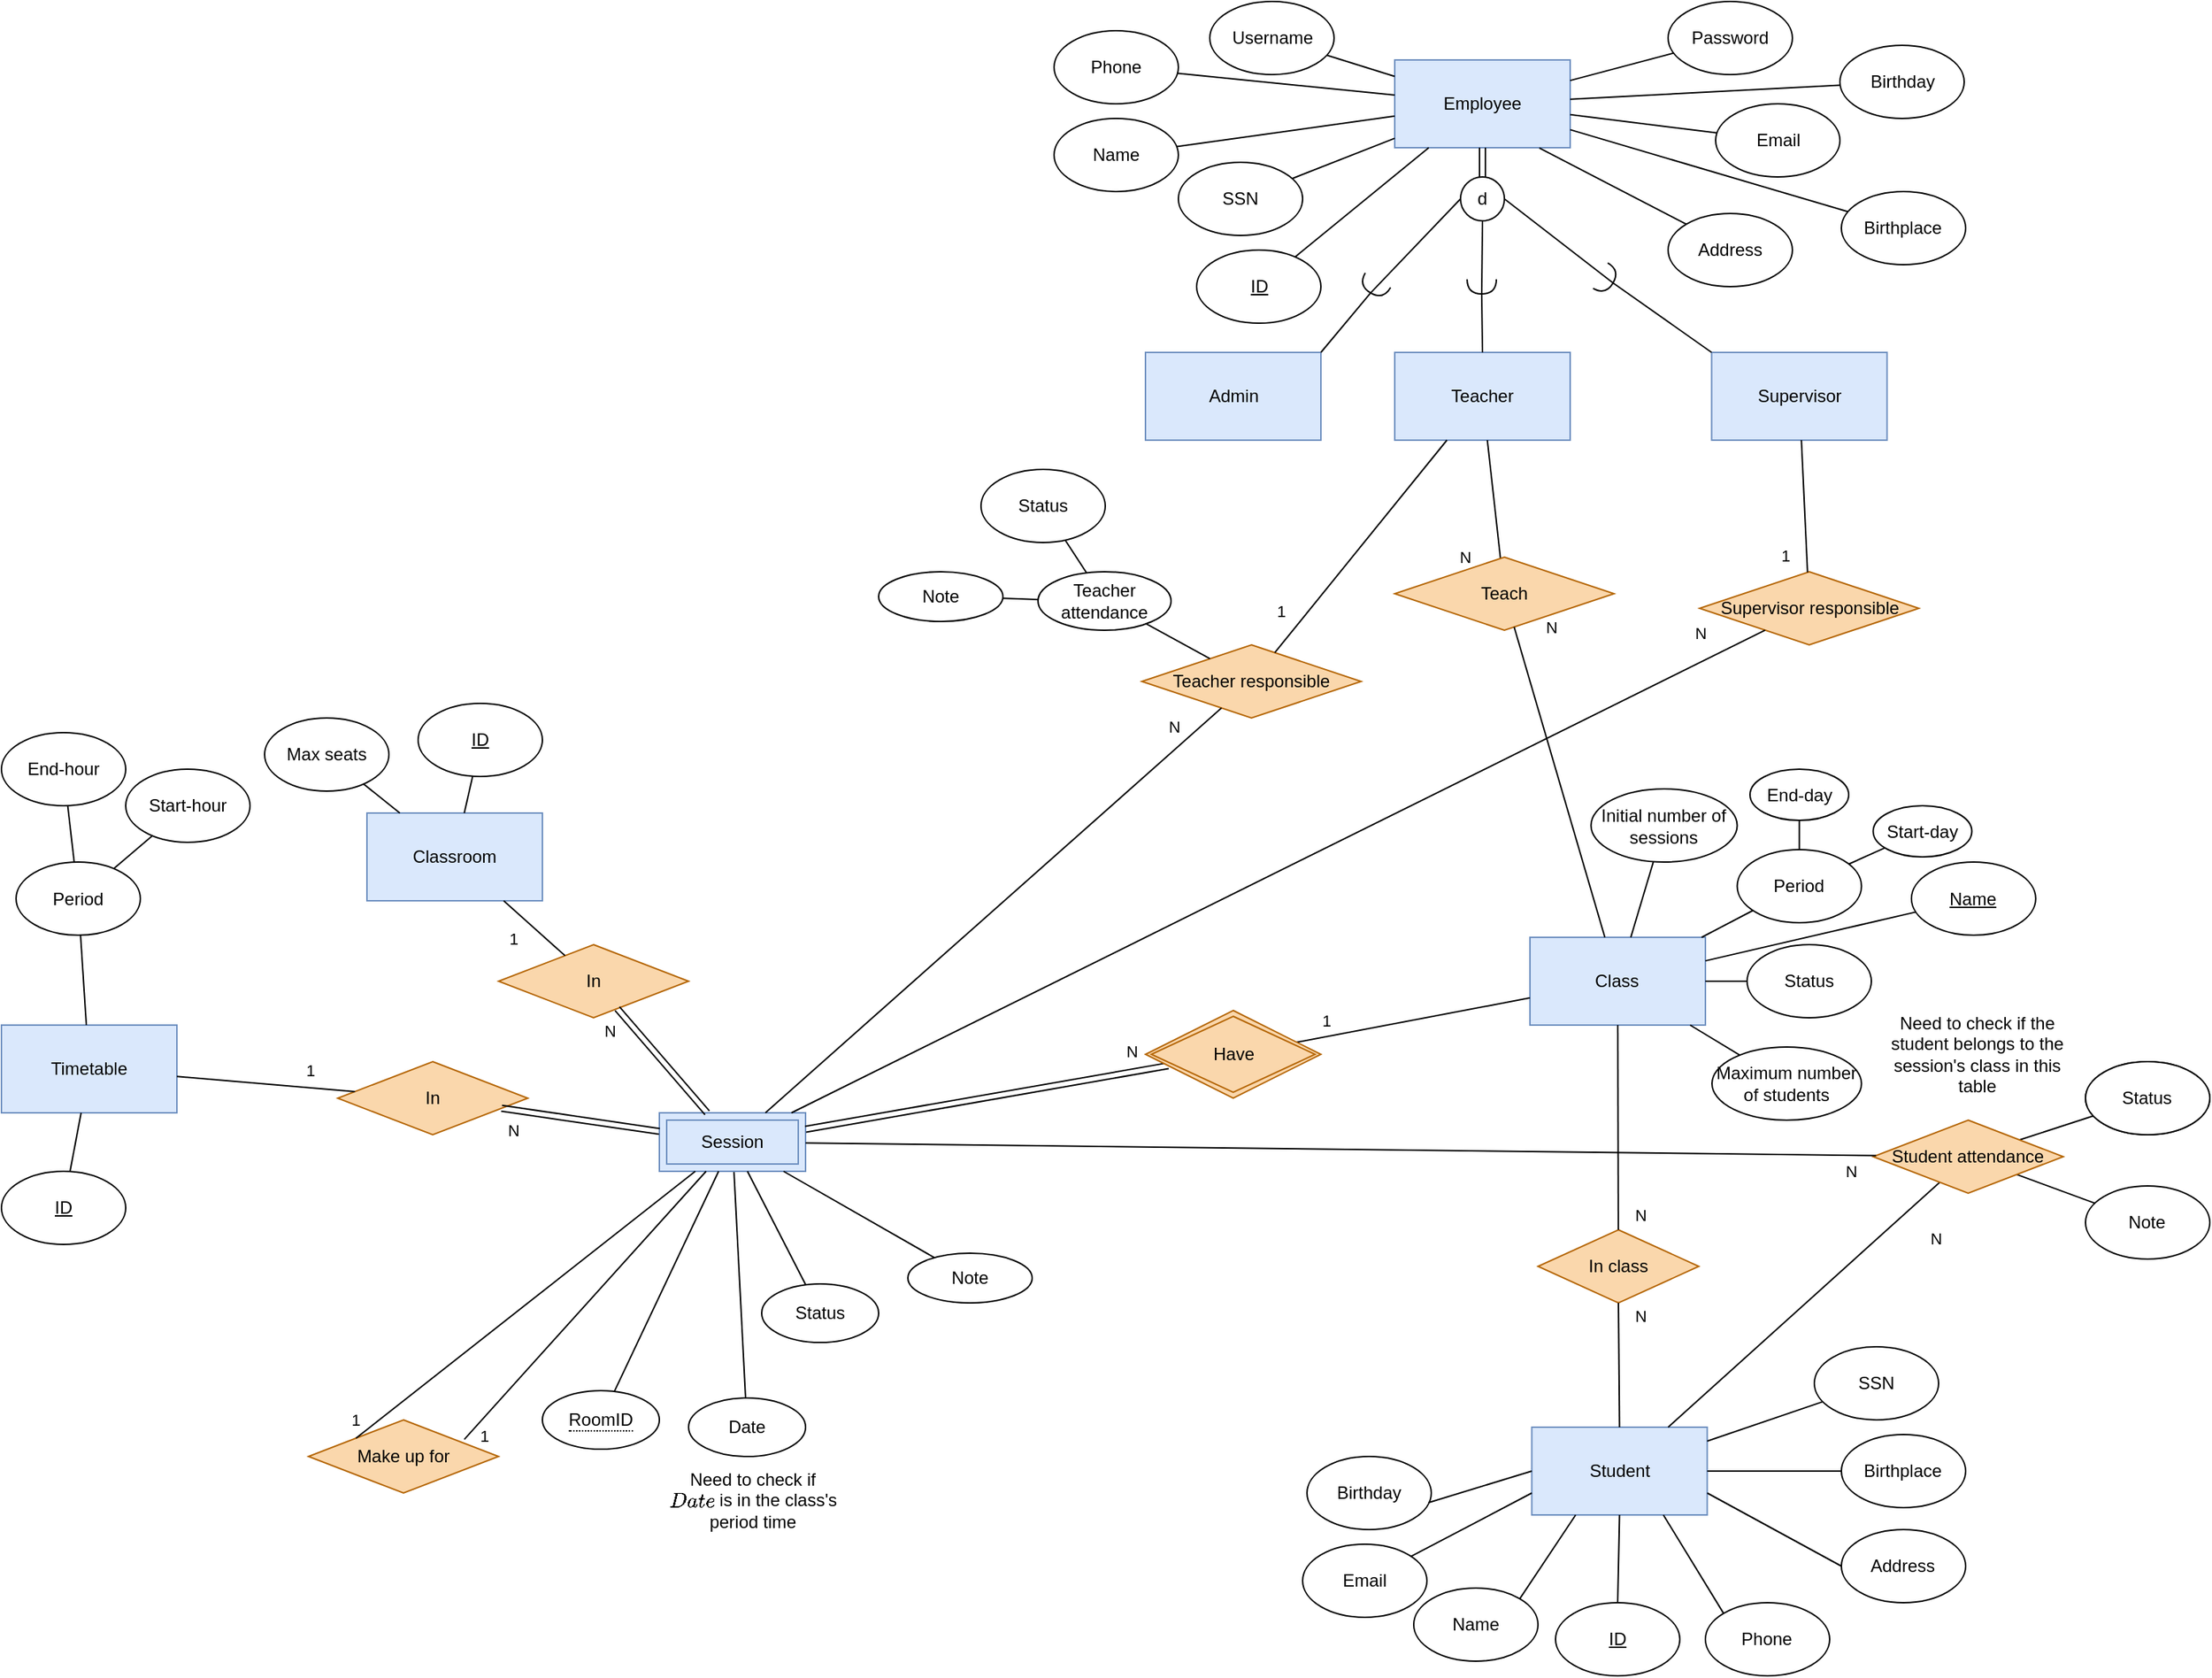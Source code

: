 <mxfile version="21.3.8" type="github" pages="3">
  <diagram name="Official" id="VOQePEP4rb1BS9EbYT5j">
    <mxGraphModel dx="3185" dy="2437" grid="1" gridSize="10" guides="1" tooltips="1" connect="1" arrows="1" fold="1" page="1" pageScale="1" pageWidth="827" pageHeight="1169" math="0" shadow="0">
      <root>
        <mxCell id="ZhwHeU2DW-AlFwMiwrjJ-0" />
        <mxCell id="ZhwHeU2DW-AlFwMiwrjJ-1" parent="ZhwHeU2DW-AlFwMiwrjJ-0" />
        <mxCell id="ZhwHeU2DW-AlFwMiwrjJ-2" value="Teacher" style="rounded=0;whiteSpace=wrap;html=1;fillColor=#dae8fc;strokeColor=#6c8ebf;" parent="ZhwHeU2DW-AlFwMiwrjJ-1" vertex="1">
          <mxGeometry x="173" y="-920" width="120" height="60" as="geometry" />
        </mxCell>
        <mxCell id="ZhwHeU2DW-AlFwMiwrjJ-3" value="Student" style="rounded=0;whiteSpace=wrap;html=1;fillColor=#dae8fc;strokeColor=#6c8ebf;" parent="ZhwHeU2DW-AlFwMiwrjJ-1" vertex="1">
          <mxGeometry x="266.74" y="-185" width="120" height="60" as="geometry" />
        </mxCell>
        <mxCell id="ZhwHeU2DW-AlFwMiwrjJ-4" value="Class" style="rounded=0;whiteSpace=wrap;html=1;fillColor=#dae8fc;strokeColor=#6c8ebf;" parent="ZhwHeU2DW-AlFwMiwrjJ-1" vertex="1">
          <mxGeometry x="265.49" y="-520" width="120" height="60" as="geometry" />
        </mxCell>
        <mxCell id="ZhwHeU2DW-AlFwMiwrjJ-5" value="Employee" style="rounded=0;whiteSpace=wrap;html=1;fillColor=#dae8fc;strokeColor=#6c8ebf;" parent="ZhwHeU2DW-AlFwMiwrjJ-1" vertex="1">
          <mxGeometry x="173" y="-1120" width="120" height="60" as="geometry" />
        </mxCell>
        <mxCell id="ZhwHeU2DW-AlFwMiwrjJ-6" value="Supervisor" style="rounded=0;whiteSpace=wrap;html=1;fillColor=#dae8fc;strokeColor=#6c8ebf;" parent="ZhwHeU2DW-AlFwMiwrjJ-1" vertex="1">
          <mxGeometry x="389.75" y="-920" width="120" height="60" as="geometry" />
        </mxCell>
        <mxCell id="ZhwHeU2DW-AlFwMiwrjJ-7" value="Admin" style="rounded=0;whiteSpace=wrap;html=1;fillColor=#dae8fc;strokeColor=#6c8ebf;" parent="ZhwHeU2DW-AlFwMiwrjJ-1" vertex="1">
          <mxGeometry x="2.5" y="-920" width="120" height="60" as="geometry" />
        </mxCell>
        <mxCell id="ZhwHeU2DW-AlFwMiwrjJ-8" value="d" style="ellipse;whiteSpace=wrap;html=1;aspect=fixed;" parent="ZhwHeU2DW-AlFwMiwrjJ-1" vertex="1">
          <mxGeometry x="218" y="-1040" width="30" height="30" as="geometry" />
        </mxCell>
        <mxCell id="ZhwHeU2DW-AlFwMiwrjJ-9" value="" style="endArrow=none;html=1;rounded=0;entryX=0.5;entryY=1;entryDx=0;entryDy=0;exitX=0.5;exitY=0;exitDx=0;exitDy=0;shape=link;" parent="ZhwHeU2DW-AlFwMiwrjJ-1" source="ZhwHeU2DW-AlFwMiwrjJ-8" target="ZhwHeU2DW-AlFwMiwrjJ-5" edge="1">
          <mxGeometry width="50" height="50" relative="1" as="geometry">
            <mxPoint x="438" y="-960" as="sourcePoint" />
            <mxPoint x="488" y="-1010" as="targetPoint" />
          </mxGeometry>
        </mxCell>
        <mxCell id="ZhwHeU2DW-AlFwMiwrjJ-10" value="&lt;u&gt;ID&lt;/u&gt;" style="ellipse;whiteSpace=wrap;html=1;" parent="ZhwHeU2DW-AlFwMiwrjJ-1" vertex="1">
          <mxGeometry x="37.5" y="-990" width="85" height="50" as="geometry" />
        </mxCell>
        <mxCell id="ZhwHeU2DW-AlFwMiwrjJ-11" value="Name" style="ellipse;whiteSpace=wrap;html=1;" parent="ZhwHeU2DW-AlFwMiwrjJ-1" vertex="1">
          <mxGeometry x="-60" y="-1080" width="85" height="50" as="geometry" />
        </mxCell>
        <mxCell id="ZhwHeU2DW-AlFwMiwrjJ-12" value="Phone" style="ellipse;whiteSpace=wrap;html=1;" parent="ZhwHeU2DW-AlFwMiwrjJ-1" vertex="1">
          <mxGeometry x="-60" y="-1140" width="85" height="50" as="geometry" />
        </mxCell>
        <mxCell id="ZhwHeU2DW-AlFwMiwrjJ-13" value="Username" style="ellipse;whiteSpace=wrap;html=1;" parent="ZhwHeU2DW-AlFwMiwrjJ-1" vertex="1">
          <mxGeometry x="46.5" y="-1160" width="85" height="50" as="geometry" />
        </mxCell>
        <mxCell id="ZhwHeU2DW-AlFwMiwrjJ-14" value="Password" style="ellipse;whiteSpace=wrap;html=1;" parent="ZhwHeU2DW-AlFwMiwrjJ-1" vertex="1">
          <mxGeometry x="360" y="-1160" width="85" height="50" as="geometry" />
        </mxCell>
        <mxCell id="ZhwHeU2DW-AlFwMiwrjJ-15" value="Email" style="ellipse;whiteSpace=wrap;html=1;" parent="ZhwHeU2DW-AlFwMiwrjJ-1" vertex="1">
          <mxGeometry x="392.5" y="-1090" width="85" height="50" as="geometry" />
        </mxCell>
        <mxCell id="ZhwHeU2DW-AlFwMiwrjJ-16" value="Address" style="ellipse;whiteSpace=wrap;html=1;" parent="ZhwHeU2DW-AlFwMiwrjJ-1" vertex="1">
          <mxGeometry x="360" y="-1015" width="85" height="50" as="geometry" />
        </mxCell>
        <mxCell id="ZhwHeU2DW-AlFwMiwrjJ-17" value="" style="endArrow=none;html=1;rounded=0;" parent="ZhwHeU2DW-AlFwMiwrjJ-1" source="ZhwHeU2DW-AlFwMiwrjJ-5" target="ZhwHeU2DW-AlFwMiwrjJ-10" edge="1">
          <mxGeometry width="50" height="50" relative="1" as="geometry">
            <mxPoint x="150.5" y="-1020" as="sourcePoint" />
            <mxPoint x="200.5" y="-1070" as="targetPoint" />
          </mxGeometry>
        </mxCell>
        <mxCell id="ZhwHeU2DW-AlFwMiwrjJ-18" value="" style="endArrow=none;html=1;rounded=0;" parent="ZhwHeU2DW-AlFwMiwrjJ-1" source="ZhwHeU2DW-AlFwMiwrjJ-5" target="ZhwHeU2DW-AlFwMiwrjJ-11" edge="1">
          <mxGeometry width="50" height="50" relative="1" as="geometry">
            <mxPoint x="175.5" y="-1145" as="sourcePoint" />
            <mxPoint x="148.5" y="-1133" as="targetPoint" />
          </mxGeometry>
        </mxCell>
        <mxCell id="ZhwHeU2DW-AlFwMiwrjJ-19" value="" style="endArrow=none;html=1;rounded=0;" parent="ZhwHeU2DW-AlFwMiwrjJ-1" source="ZhwHeU2DW-AlFwMiwrjJ-5" target="ZhwHeU2DW-AlFwMiwrjJ-12" edge="1">
          <mxGeometry width="50" height="50" relative="1" as="geometry">
            <mxPoint x="203" y="-1120" as="sourcePoint" />
            <mxPoint x="125.5" y="-1175" as="targetPoint" />
          </mxGeometry>
        </mxCell>
        <mxCell id="ZhwHeU2DW-AlFwMiwrjJ-20" value="" style="endArrow=none;html=1;rounded=0;" parent="ZhwHeU2DW-AlFwMiwrjJ-1" source="ZhwHeU2DW-AlFwMiwrjJ-5" target="ZhwHeU2DW-AlFwMiwrjJ-13" edge="1">
          <mxGeometry width="50" height="50" relative="1" as="geometry">
            <mxPoint x="200.5" y="-1190" as="sourcePoint" />
            <mxPoint x="173.5" y="-1207" as="targetPoint" />
          </mxGeometry>
        </mxCell>
        <mxCell id="ZhwHeU2DW-AlFwMiwrjJ-21" value="" style="endArrow=none;html=1;rounded=0;" parent="ZhwHeU2DW-AlFwMiwrjJ-1" source="ZhwHeU2DW-AlFwMiwrjJ-5" target="ZhwHeU2DW-AlFwMiwrjJ-14" edge="1">
          <mxGeometry width="50" height="50" relative="1" as="geometry">
            <mxPoint x="235.5" y="-1190" as="sourcePoint" />
            <mxPoint x="235.5" y="-1230" as="targetPoint" />
          </mxGeometry>
        </mxCell>
        <mxCell id="ZhwHeU2DW-AlFwMiwrjJ-22" value="" style="endArrow=none;html=1;rounded=0;" parent="ZhwHeU2DW-AlFwMiwrjJ-1" source="ZhwHeU2DW-AlFwMiwrjJ-5" target="ZhwHeU2DW-AlFwMiwrjJ-15" edge="1">
          <mxGeometry width="50" height="50" relative="1" as="geometry">
            <mxPoint x="265.5" y="-1190" as="sourcePoint" />
            <mxPoint x="289.5" y="-1207" as="targetPoint" />
          </mxGeometry>
        </mxCell>
        <mxCell id="ZhwHeU2DW-AlFwMiwrjJ-23" value="" style="endArrow=none;html=1;rounded=0;entryX=0;entryY=0;entryDx=0;entryDy=0;exitX=0.824;exitY=1.004;exitDx=0;exitDy=0;exitPerimeter=0;" parent="ZhwHeU2DW-AlFwMiwrjJ-1" source="ZhwHeU2DW-AlFwMiwrjJ-5" target="ZhwHeU2DW-AlFwMiwrjJ-16" edge="1">
          <mxGeometry width="50" height="50" relative="1" as="geometry">
            <mxPoint x="295.5" y="-1175" as="sourcePoint" />
            <mxPoint x="335.5" y="-1175" as="targetPoint" />
          </mxGeometry>
        </mxCell>
        <mxCell id="ZhwHeU2DW-AlFwMiwrjJ-24" value="In class" style="rhombus;whiteSpace=wrap;html=1;fillColor=#fad7ac;strokeColor=#b46504;" parent="ZhwHeU2DW-AlFwMiwrjJ-1" vertex="1">
          <mxGeometry x="270.99" y="-320" width="110" height="50" as="geometry" />
        </mxCell>
        <mxCell id="ZhwHeU2DW-AlFwMiwrjJ-25" value="&lt;u&gt;Name&lt;/u&gt;" style="ellipse;whiteSpace=wrap;html=1;" parent="ZhwHeU2DW-AlFwMiwrjJ-1" vertex="1">
          <mxGeometry x="526.43" y="-571.5" width="85" height="50" as="geometry" />
        </mxCell>
        <mxCell id="ZhwHeU2DW-AlFwMiwrjJ-26" value="Name" style="ellipse;whiteSpace=wrap;html=1;" parent="ZhwHeU2DW-AlFwMiwrjJ-1" vertex="1">
          <mxGeometry x="185.99" y="-75" width="85" height="50" as="geometry" />
        </mxCell>
        <mxCell id="ZhwHeU2DW-AlFwMiwrjJ-27" value="&lt;u&gt;ID&lt;/u&gt;" style="ellipse;whiteSpace=wrap;html=1;" parent="ZhwHeU2DW-AlFwMiwrjJ-1" vertex="1">
          <mxGeometry x="282.99" y="-65" width="85" height="50" as="geometry" />
        </mxCell>
        <mxCell id="ZhwHeU2DW-AlFwMiwrjJ-28" value="Phone" style="ellipse;whiteSpace=wrap;html=1;" parent="ZhwHeU2DW-AlFwMiwrjJ-1" vertex="1">
          <mxGeometry x="385.49" y="-65" width="85" height="50" as="geometry" />
        </mxCell>
        <mxCell id="ZhwHeU2DW-AlFwMiwrjJ-29" value="Email" style="ellipse;whiteSpace=wrap;html=1;" parent="ZhwHeU2DW-AlFwMiwrjJ-1" vertex="1">
          <mxGeometry x="110" y="-105" width="85" height="50" as="geometry" />
        </mxCell>
        <mxCell id="ZhwHeU2DW-AlFwMiwrjJ-30" value="Address" style="ellipse;whiteSpace=wrap;html=1;" parent="ZhwHeU2DW-AlFwMiwrjJ-1" vertex="1">
          <mxGeometry x="478.49" y="-115" width="85" height="50" as="geometry" />
        </mxCell>
        <mxCell id="ZhwHeU2DW-AlFwMiwrjJ-31" value="Teacher responsible" style="rhombus;whiteSpace=wrap;html=1;fillColor=#fad7ac;strokeColor=#b46504;" parent="ZhwHeU2DW-AlFwMiwrjJ-1" vertex="1">
          <mxGeometry y="-720" width="150" height="50" as="geometry" />
        </mxCell>
        <mxCell id="ZhwHeU2DW-AlFwMiwrjJ-32" value="" style="endArrow=none;html=1;rounded=0;" parent="ZhwHeU2DW-AlFwMiwrjJ-1" source="ZhwHeU2DW-AlFwMiwrjJ-25" target="ZhwHeU2DW-AlFwMiwrjJ-4" edge="1">
          <mxGeometry width="50" height="50" relative="1" as="geometry">
            <mxPoint x="246.49" y="-480" as="sourcePoint" />
            <mxPoint x="280.49" y="-480" as="targetPoint" />
          </mxGeometry>
        </mxCell>
        <mxCell id="ZhwHeU2DW-AlFwMiwrjJ-33" value="" style="endArrow=none;html=1;rounded=0;entryX=0;entryY=0.75;entryDx=0;entryDy=0;" parent="ZhwHeU2DW-AlFwMiwrjJ-1" source="ZhwHeU2DW-AlFwMiwrjJ-29" target="ZhwHeU2DW-AlFwMiwrjJ-3" edge="1">
          <mxGeometry width="50" height="50" relative="1" as="geometry">
            <mxPoint x="170.49" y="-80.0" as="sourcePoint" />
            <mxPoint x="321.74" y="-245" as="targetPoint" />
          </mxGeometry>
        </mxCell>
        <mxCell id="ZhwHeU2DW-AlFwMiwrjJ-34" value="" style="endArrow=none;html=1;rounded=0;exitX=1;exitY=0.75;exitDx=0;exitDy=0;entryX=0;entryY=0.5;entryDx=0;entryDy=0;" parent="ZhwHeU2DW-AlFwMiwrjJ-1" source="ZhwHeU2DW-AlFwMiwrjJ-3" target="ZhwHeU2DW-AlFwMiwrjJ-30" edge="1">
          <mxGeometry width="50" height="50" relative="1" as="geometry">
            <mxPoint x="271.74" y="-195" as="sourcePoint" />
            <mxPoint x="321.74" y="-245" as="targetPoint" />
          </mxGeometry>
        </mxCell>
        <mxCell id="ZhwHeU2DW-AlFwMiwrjJ-35" value="" style="endArrow=none;html=1;rounded=0;exitX=1;exitY=0;exitDx=0;exitDy=0;entryX=0.25;entryY=1;entryDx=0;entryDy=0;" parent="ZhwHeU2DW-AlFwMiwrjJ-1" source="ZhwHeU2DW-AlFwMiwrjJ-26" target="ZhwHeU2DW-AlFwMiwrjJ-3" edge="1">
          <mxGeometry width="50" height="50" relative="1" as="geometry">
            <mxPoint x="271.74" y="-195" as="sourcePoint" />
            <mxPoint x="321.74" y="-245" as="targetPoint" />
          </mxGeometry>
        </mxCell>
        <mxCell id="ZhwHeU2DW-AlFwMiwrjJ-36" value="" style="endArrow=none;html=1;rounded=0;exitX=0.5;exitY=0;exitDx=0;exitDy=0;entryX=0.5;entryY=1;entryDx=0;entryDy=0;" parent="ZhwHeU2DW-AlFwMiwrjJ-1" source="ZhwHeU2DW-AlFwMiwrjJ-27" target="ZhwHeU2DW-AlFwMiwrjJ-3" edge="1">
          <mxGeometry width="50" height="50" relative="1" as="geometry">
            <mxPoint x="264.74" y="-98" as="sourcePoint" />
            <mxPoint x="276.74" y="-115" as="targetPoint" />
          </mxGeometry>
        </mxCell>
        <mxCell id="ZhwHeU2DW-AlFwMiwrjJ-37" value="" style="endArrow=none;html=1;rounded=0;exitX=0;exitY=0;exitDx=0;exitDy=0;entryX=0.75;entryY=1;entryDx=0;entryDy=0;" parent="ZhwHeU2DW-AlFwMiwrjJ-1" source="ZhwHeU2DW-AlFwMiwrjJ-28" target="ZhwHeU2DW-AlFwMiwrjJ-3" edge="1">
          <mxGeometry width="50" height="50" relative="1" as="geometry">
            <mxPoint x="264.74" y="-98" as="sourcePoint" />
            <mxPoint x="276.74" y="-115" as="targetPoint" />
          </mxGeometry>
        </mxCell>
        <mxCell id="ZhwHeU2DW-AlFwMiwrjJ-38" value="1" style="endArrow=none;html=1;rounded=0;" parent="ZhwHeU2DW-AlFwMiwrjJ-1" source="ZhwHeU2DW-AlFwMiwrjJ-31" target="ZhwHeU2DW-AlFwMiwrjJ-2" edge="1">
          <mxGeometry x="-0.737" y="15" width="50" height="50" relative="1" as="geometry">
            <mxPoint x="105" y="-510" as="sourcePoint" />
            <mxPoint x="155" y="-560" as="targetPoint" />
            <mxPoint as="offset" />
          </mxGeometry>
        </mxCell>
        <mxCell id="ZhwHeU2DW-AlFwMiwrjJ-40" value="" style="endArrow=none;html=1;rounded=0;entryX=0;entryY=0.5;entryDx=0;entryDy=0;startArrow=none;exitX=1;exitY=0.5;exitDx=0;exitDy=0;exitPerimeter=0;" parent="ZhwHeU2DW-AlFwMiwrjJ-1" source="ZhwHeU2DW-AlFwMiwrjJ-47" target="ZhwHeU2DW-AlFwMiwrjJ-8" edge="1">
          <mxGeometry width="50" height="50" relative="1" as="geometry">
            <mxPoint x="160" y="-970" as="sourcePoint" />
            <mxPoint x="367.5" y="-900" as="targetPoint" />
          </mxGeometry>
        </mxCell>
        <mxCell id="ZhwHeU2DW-AlFwMiwrjJ-41" value="" style="endArrow=none;html=1;rounded=0;exitX=1;exitY=0.5;exitDx=0;exitDy=0;entryX=0.5;entryY=1;entryDx=0;entryDy=0;startArrow=none;exitPerimeter=0;" parent="ZhwHeU2DW-AlFwMiwrjJ-1" source="ZhwHeU2DW-AlFwMiwrjJ-49" target="ZhwHeU2DW-AlFwMiwrjJ-8" edge="1">
          <mxGeometry width="50" height="50" relative="1" as="geometry">
            <mxPoint x="97.5" y="-940" as="sourcePoint" />
            <mxPoint x="232.5" y="-1015" as="targetPoint" />
          </mxGeometry>
        </mxCell>
        <mxCell id="ZhwHeU2DW-AlFwMiwrjJ-42" value="" style="endArrow=none;html=1;rounded=0;entryX=1;entryY=0.5;entryDx=0;entryDy=0;exitX=1;exitY=0.5;exitDx=0;exitDy=0;startArrow=none;exitPerimeter=0;" parent="ZhwHeU2DW-AlFwMiwrjJ-1" source="ZhwHeU2DW-AlFwMiwrjJ-51" target="ZhwHeU2DW-AlFwMiwrjJ-8" edge="1">
          <mxGeometry width="50" height="50" relative="1" as="geometry">
            <mxPoint x="387.5" y="-920" as="sourcePoint" />
            <mxPoint x="437.5" y="-970" as="targetPoint" />
          </mxGeometry>
        </mxCell>
        <mxCell id="ZhwHeU2DW-AlFwMiwrjJ-43" value="" style="endArrow=none;html=1;rounded=0;entryX=0.5;entryY=1;entryDx=0;entryDy=0;exitX=0.5;exitY=0;exitDx=0;exitDy=0;" parent="ZhwHeU2DW-AlFwMiwrjJ-1" source="ZhwHeU2DW-AlFwMiwrjJ-3" target="ZhwHeU2DW-AlFwMiwrjJ-24" edge="1">
          <mxGeometry width="50" height="50" relative="1" as="geometry">
            <mxPoint x="310.49" y="-290" as="sourcePoint" />
            <mxPoint x="320.49" y="-320" as="targetPoint" />
          </mxGeometry>
        </mxCell>
        <mxCell id="ZhwHeU2DW-AlFwMiwrjJ-44" value="N" style="edgeLabel;html=1;align=center;verticalAlign=middle;resizable=0;points=[];" parent="ZhwHeU2DW-AlFwMiwrjJ-43" connectable="0" vertex="1">
          <mxGeometry x="0.312" y="2" relative="1" as="geometry">
            <mxPoint x="17" y="-89" as="offset" />
          </mxGeometry>
        </mxCell>
        <mxCell id="ZhwHeU2DW-AlFwMiwrjJ-45" value="N" style="edgeLabel;html=1;align=center;verticalAlign=middle;resizable=0;points=[];" parent="ZhwHeU2DW-AlFwMiwrjJ-43" connectable="0" vertex="1">
          <mxGeometry x="0.266" y="-3" relative="1" as="geometry">
            <mxPoint x="11" y="-22" as="offset" />
          </mxGeometry>
        </mxCell>
        <mxCell id="ZhwHeU2DW-AlFwMiwrjJ-46" value="" style="endArrow=none;html=1;rounded=0;exitX=1;exitY=0;exitDx=0;exitDy=0;entryX=1;entryY=0.5;entryDx=0;entryDy=0;entryPerimeter=0;" parent="ZhwHeU2DW-AlFwMiwrjJ-1" source="ZhwHeU2DW-AlFwMiwrjJ-7" target="ZhwHeU2DW-AlFwMiwrjJ-47" edge="1">
          <mxGeometry width="50" height="50" relative="1" as="geometry">
            <mxPoint x="87.5" y="-950" as="sourcePoint" />
            <mxPoint x="160" y="-970" as="targetPoint" />
          </mxGeometry>
        </mxCell>
        <mxCell id="ZhwHeU2DW-AlFwMiwrjJ-47" value="" style="shape=requiredInterface;html=1;verticalLabelPosition=bottom;sketch=0;rotation=120;" parent="ZhwHeU2DW-AlFwMiwrjJ-1" vertex="1">
          <mxGeometry x="154" y="-975" width="10" height="20" as="geometry" />
        </mxCell>
        <mxCell id="ZhwHeU2DW-AlFwMiwrjJ-48" value="" style="endArrow=none;html=1;rounded=0;exitX=0.5;exitY=0;exitDx=0;exitDy=0;entryX=1;entryY=0.5;entryDx=0;entryDy=0;entryPerimeter=0;" parent="ZhwHeU2DW-AlFwMiwrjJ-1" source="ZhwHeU2DW-AlFwMiwrjJ-2" target="ZhwHeU2DW-AlFwMiwrjJ-49" edge="1">
          <mxGeometry width="50" height="50" relative="1" as="geometry">
            <mxPoint x="232.5" y="-950" as="sourcePoint" />
            <mxPoint x="233.5" y="-1010" as="targetPoint" />
          </mxGeometry>
        </mxCell>
        <mxCell id="ZhwHeU2DW-AlFwMiwrjJ-49" value="" style="shape=requiredInterface;html=1;verticalLabelPosition=bottom;sketch=0;rotation=90;" parent="ZhwHeU2DW-AlFwMiwrjJ-1" vertex="1">
          <mxGeometry x="227.5" y="-975" width="10" height="20" as="geometry" />
        </mxCell>
        <mxCell id="ZhwHeU2DW-AlFwMiwrjJ-50" value="" style="endArrow=none;html=1;rounded=0;entryX=1;entryY=0.5;entryDx=0;entryDy=0;exitX=0;exitY=0;exitDx=0;exitDy=0;" parent="ZhwHeU2DW-AlFwMiwrjJ-1" source="ZhwHeU2DW-AlFwMiwrjJ-6" target="ZhwHeU2DW-AlFwMiwrjJ-51" edge="1">
          <mxGeometry width="50" height="50" relative="1" as="geometry">
            <mxPoint x="382.5" y="-950" as="sourcePoint" />
            <mxPoint x="248.5" y="-1025" as="targetPoint" />
          </mxGeometry>
        </mxCell>
        <mxCell id="ZhwHeU2DW-AlFwMiwrjJ-51" value="" style="shape=requiredInterface;html=1;verticalLabelPosition=bottom;sketch=0;rotation=30;" parent="ZhwHeU2DW-AlFwMiwrjJ-1" vertex="1">
          <mxGeometry x="313" y="-980" width="10" height="20" as="geometry" />
        </mxCell>
        <mxCell id="ZhwHeU2DW-AlFwMiwrjJ-52" value="Classroom" style="rounded=0;whiteSpace=wrap;html=1;fillColor=#dae8fc;strokeColor=#6C8EBF;" parent="ZhwHeU2DW-AlFwMiwrjJ-1" vertex="1">
          <mxGeometry x="-530" y="-605" width="120" height="60" as="geometry" />
        </mxCell>
        <mxCell id="ZhwHeU2DW-AlFwMiwrjJ-53" value="&lt;u&gt;ID&lt;/u&gt;" style="ellipse;whiteSpace=wrap;html=1;" parent="ZhwHeU2DW-AlFwMiwrjJ-1" vertex="1">
          <mxGeometry x="-495" y="-680" width="85" height="50" as="geometry" />
        </mxCell>
        <mxCell id="ZhwHeU2DW-AlFwMiwrjJ-54" value="" style="endArrow=none;html=1;rounded=0;" parent="ZhwHeU2DW-AlFwMiwrjJ-1" source="ZhwHeU2DW-AlFwMiwrjJ-53" target="ZhwHeU2DW-AlFwMiwrjJ-52" edge="1">
          <mxGeometry width="50" height="50" relative="1" as="geometry">
            <mxPoint x="-13" y="-400" as="sourcePoint" />
            <mxPoint x="37" y="-450" as="targetPoint" />
          </mxGeometry>
        </mxCell>
        <mxCell id="ZhwHeU2DW-AlFwMiwrjJ-55" value="" style="endArrow=none;html=1;rounded=0;" parent="ZhwHeU2DW-AlFwMiwrjJ-1" source="ZhwHeU2DW-AlFwMiwrjJ-73" target="ZhwHeU2DW-AlFwMiwrjJ-135" edge="1">
          <mxGeometry width="50" height="50" relative="1" as="geometry">
            <mxPoint x="-270" y="-370" as="sourcePoint" />
            <mxPoint x="-540" y="-235" as="targetPoint" />
          </mxGeometry>
        </mxCell>
        <mxCell id="ZhwHeU2DW-AlFwMiwrjJ-56" value="&lt;span style=&quot;font-weight: normal;&quot;&gt;End-day&lt;/span&gt;" style="ellipse;whiteSpace=wrap;html=1;" parent="ZhwHeU2DW-AlFwMiwrjJ-1" vertex="1">
          <mxGeometry x="416" y="-635" width="67.5" height="35" as="geometry" />
        </mxCell>
        <mxCell id="ZhwHeU2DW-AlFwMiwrjJ-57" value="" style="endArrow=none;html=1;rounded=0;" parent="ZhwHeU2DW-AlFwMiwrjJ-1" source="ZhwHeU2DW-AlFwMiwrjJ-70" target="ZhwHeU2DW-AlFwMiwrjJ-69" edge="1">
          <mxGeometry width="50" height="50" relative="1" as="geometry">
            <mxPoint x="99.997" y="-587.008" as="sourcePoint" />
            <mxPoint x="275.49" y="-510" as="targetPoint" />
          </mxGeometry>
        </mxCell>
        <mxCell id="ZhwHeU2DW-AlFwMiwrjJ-58" value="" style="endArrow=none;html=1;rounded=0;" parent="ZhwHeU2DW-AlFwMiwrjJ-1" source="ZhwHeU2DW-AlFwMiwrjJ-56" target="ZhwHeU2DW-AlFwMiwrjJ-69" edge="1">
          <mxGeometry width="50" height="50" relative="1" as="geometry">
            <mxPoint x="416.49" y="-527" as="sourcePoint" />
            <mxPoint x="395.49" y="-510" as="targetPoint" />
          </mxGeometry>
        </mxCell>
        <mxCell id="ZhwHeU2DW-AlFwMiwrjJ-59" value="Birthday" style="ellipse;whiteSpace=wrap;html=1;" parent="ZhwHeU2DW-AlFwMiwrjJ-1" vertex="1">
          <mxGeometry x="477.5" y="-1130" width="85" height="50" as="geometry" />
        </mxCell>
        <mxCell id="ZhwHeU2DW-AlFwMiwrjJ-60" value="Birthplace" style="ellipse;whiteSpace=wrap;html=1;" parent="ZhwHeU2DW-AlFwMiwrjJ-1" vertex="1">
          <mxGeometry x="478.49" y="-1030" width="85" height="50" as="geometry" />
        </mxCell>
        <mxCell id="ZhwHeU2DW-AlFwMiwrjJ-61" value="" style="endArrow=none;html=1;rounded=0;" parent="ZhwHeU2DW-AlFwMiwrjJ-1" source="ZhwHeU2DW-AlFwMiwrjJ-5" target="ZhwHeU2DW-AlFwMiwrjJ-60" edge="1">
          <mxGeometry width="50" height="50" relative="1" as="geometry">
            <mxPoint x="303.5" y="-1141" as="sourcePoint" />
            <mxPoint x="352.5" y="-1125" as="targetPoint" />
          </mxGeometry>
        </mxCell>
        <mxCell id="ZhwHeU2DW-AlFwMiwrjJ-62" value="" style="endArrow=none;html=1;rounded=0;" parent="ZhwHeU2DW-AlFwMiwrjJ-1" source="ZhwHeU2DW-AlFwMiwrjJ-5" target="ZhwHeU2DW-AlFwMiwrjJ-59" edge="1">
          <mxGeometry width="50" height="50" relative="1" as="geometry">
            <mxPoint x="302.5" y="-1168" as="sourcePoint" />
            <mxPoint x="362.5" y="-1195" as="targetPoint" />
          </mxGeometry>
        </mxCell>
        <mxCell id="ZhwHeU2DW-AlFwMiwrjJ-63" value="Birthday" style="ellipse;whiteSpace=wrap;html=1;" parent="ZhwHeU2DW-AlFwMiwrjJ-1" vertex="1">
          <mxGeometry x="112.99" y="-165" width="85" height="50" as="geometry" />
        </mxCell>
        <mxCell id="ZhwHeU2DW-AlFwMiwrjJ-64" value="Birthplace" style="ellipse;whiteSpace=wrap;html=1;" parent="ZhwHeU2DW-AlFwMiwrjJ-1" vertex="1">
          <mxGeometry x="478.49" y="-180" width="85" height="50" as="geometry" />
        </mxCell>
        <mxCell id="ZhwHeU2DW-AlFwMiwrjJ-65" value="" style="endArrow=none;html=1;rounded=0;entryX=0;entryY=0.5;entryDx=0;entryDy=0;exitX=0.976;exitY=0.632;exitDx=0;exitDy=0;exitPerimeter=0;" parent="ZhwHeU2DW-AlFwMiwrjJ-1" source="ZhwHeU2DW-AlFwMiwrjJ-63" target="ZhwHeU2DW-AlFwMiwrjJ-3" edge="1">
          <mxGeometry width="50" height="50" relative="1" as="geometry">
            <mxPoint x="200.49" y="-145" as="sourcePoint" />
            <mxPoint x="276.49" y="-130" as="targetPoint" />
          </mxGeometry>
        </mxCell>
        <mxCell id="ZhwHeU2DW-AlFwMiwrjJ-66" value="" style="endArrow=none;html=1;rounded=0;exitX=1;exitY=0.5;exitDx=0;exitDy=0;entryX=0;entryY=0.5;entryDx=0;entryDy=0;" parent="ZhwHeU2DW-AlFwMiwrjJ-1" source="ZhwHeU2DW-AlFwMiwrjJ-3" target="ZhwHeU2DW-AlFwMiwrjJ-64" edge="1">
          <mxGeometry width="50" height="50" relative="1" as="geometry">
            <mxPoint x="396.49" y="-130" as="sourcePoint" />
            <mxPoint x="480.49" y="-90" as="targetPoint" />
          </mxGeometry>
        </mxCell>
        <mxCell id="ZhwHeU2DW-AlFwMiwrjJ-69" value="Period" style="ellipse;whiteSpace=wrap;html=1;" parent="ZhwHeU2DW-AlFwMiwrjJ-1" vertex="1">
          <mxGeometry x="407.25" y="-580" width="85" height="50" as="geometry" />
        </mxCell>
        <mxCell id="ZhwHeU2DW-AlFwMiwrjJ-70" value="Start-day" style="ellipse;whiteSpace=wrap;html=1;" parent="ZhwHeU2DW-AlFwMiwrjJ-1" vertex="1">
          <mxGeometry x="500.24" y="-610" width="67.5" height="35" as="geometry" />
        </mxCell>
        <mxCell id="ZhwHeU2DW-AlFwMiwrjJ-71" value="" style="endArrow=none;html=1;rounded=0;" parent="ZhwHeU2DW-AlFwMiwrjJ-1" source="ZhwHeU2DW-AlFwMiwrjJ-4" target="ZhwHeU2DW-AlFwMiwrjJ-69" edge="1">
          <mxGeometry width="50" height="50" relative="1" as="geometry">
            <mxPoint x="372.49" y="-527" as="sourcePoint" />
            <mxPoint x="365.49" y="-510" as="targetPoint" />
          </mxGeometry>
        </mxCell>
        <mxCell id="ZhwHeU2DW-AlFwMiwrjJ-73" value="Session" style="shape=ext;margin=3;double=1;whiteSpace=wrap;html=1;align=center;fillColor=#DAE8FC;strokeColor=#6C8EBF;" parent="ZhwHeU2DW-AlFwMiwrjJ-1" vertex="1">
          <mxGeometry x="-330" y="-400" width="100" height="40" as="geometry" />
        </mxCell>
        <mxCell id="ZhwHeU2DW-AlFwMiwrjJ-74" value="N" style="endArrow=none;html=1;rounded=0;shape=link;" parent="ZhwHeU2DW-AlFwMiwrjJ-1" source="ZhwHeU2DW-AlFwMiwrjJ-73" target="01Y2CtogWcS1jGO3ZOfH-6" edge="1">
          <mxGeometry x="0.818" y="14" width="50" height="50" relative="1" as="geometry">
            <mxPoint x="-220" y="-415" as="sourcePoint" />
            <mxPoint x="25.724" y="-423.989" as="targetPoint" />
            <mxPoint as="offset" />
          </mxGeometry>
        </mxCell>
        <mxCell id="ZhwHeU2DW-AlFwMiwrjJ-75" value="" style="endArrow=none;html=1;rounded=0;" parent="ZhwHeU2DW-AlFwMiwrjJ-1" source="01Y2CtogWcS1jGO3ZOfH-6" target="ZhwHeU2DW-AlFwMiwrjJ-4" edge="1">
          <mxGeometry width="50" height="50" relative="1" as="geometry">
            <mxPoint x="103.884" y="-438.462" as="sourcePoint" />
            <mxPoint x="518.49" y="-720" as="targetPoint" />
          </mxGeometry>
        </mxCell>
        <mxCell id="ZhwHeU2DW-AlFwMiwrjJ-76" value="1" style="edgeLabel;html=1;align=center;verticalAlign=middle;resizable=0;points=[];" parent="ZhwHeU2DW-AlFwMiwrjJ-75" connectable="0" vertex="1">
          <mxGeometry x="-0.582" y="1" relative="1" as="geometry">
            <mxPoint x="-13" y="-8" as="offset" />
          </mxGeometry>
        </mxCell>
        <mxCell id="ZhwHeU2DW-AlFwMiwrjJ-77" value="&lt;span style=&quot;border-bottom: 1px dotted&quot;&gt;RoomID&lt;/span&gt;" style="ellipse;whiteSpace=wrap;html=1;align=center;" parent="ZhwHeU2DW-AlFwMiwrjJ-1" vertex="1">
          <mxGeometry x="-410" y="-210" width="80" height="40" as="geometry" />
        </mxCell>
        <mxCell id="ZhwHeU2DW-AlFwMiwrjJ-78" value="" style="endArrow=none;html=1;rounded=0;" parent="ZhwHeU2DW-AlFwMiwrjJ-1" source="ZhwHeU2DW-AlFwMiwrjJ-77" target="ZhwHeU2DW-AlFwMiwrjJ-73" edge="1">
          <mxGeometry width="50" height="50" relative="1" as="geometry">
            <mxPoint x="-246" y="-520" as="sourcePoint" />
            <mxPoint x="-189" y="-495" as="targetPoint" />
          </mxGeometry>
        </mxCell>
        <mxCell id="ZhwHeU2DW-AlFwMiwrjJ-79" value="" style="endArrow=none;html=1;rounded=0;" parent="ZhwHeU2DW-AlFwMiwrjJ-1" source="ZhwHeU2DW-AlFwMiwrjJ-3" target="ZhwHeU2DW-AlFwMiwrjJ-85" edge="1">
          <mxGeometry width="50" height="50" relative="1" as="geometry">
            <mxPoint x="336.49" y="-230" as="sourcePoint" />
            <mxPoint x="336.49" y="-260" as="targetPoint" />
          </mxGeometry>
        </mxCell>
        <mxCell id="ZhwHeU2DW-AlFwMiwrjJ-80" value="N" style="edgeLabel;html=1;align=center;verticalAlign=middle;resizable=0;points=[];" parent="ZhwHeU2DW-AlFwMiwrjJ-79" connectable="0" vertex="1">
          <mxGeometry x="0.266" y="-3" relative="1" as="geometry">
            <mxPoint x="63" y="-25" as="offset" />
          </mxGeometry>
        </mxCell>
        <mxCell id="ZhwHeU2DW-AlFwMiwrjJ-81" value="Status" style="ellipse;whiteSpace=wrap;html=1;" parent="ZhwHeU2DW-AlFwMiwrjJ-1" vertex="1">
          <mxGeometry x="645.49" y="-435" width="85" height="50" as="geometry" />
        </mxCell>
        <mxCell id="ZhwHeU2DW-AlFwMiwrjJ-82" value="Note" style="ellipse;whiteSpace=wrap;html=1;" parent="ZhwHeU2DW-AlFwMiwrjJ-1" vertex="1">
          <mxGeometry x="645.49" y="-350" width="85" height="50" as="geometry" />
        </mxCell>
        <mxCell id="ZhwHeU2DW-AlFwMiwrjJ-83" value="" style="endArrow=none;html=1;rounded=0;" parent="ZhwHeU2DW-AlFwMiwrjJ-1" source="ZhwHeU2DW-AlFwMiwrjJ-81" target="ZhwHeU2DW-AlFwMiwrjJ-85" edge="1">
          <mxGeometry width="50" height="50" relative="1" as="geometry">
            <mxPoint x="275.49" y="-495" as="sourcePoint" />
            <mxPoint x="199.49" y="-500" as="targetPoint" />
          </mxGeometry>
        </mxCell>
        <mxCell id="ZhwHeU2DW-AlFwMiwrjJ-84" value="" style="endArrow=none;html=1;rounded=0;" parent="ZhwHeU2DW-AlFwMiwrjJ-1" source="ZhwHeU2DW-AlFwMiwrjJ-82" target="ZhwHeU2DW-AlFwMiwrjJ-85" edge="1">
          <mxGeometry width="50" height="50" relative="1" as="geometry">
            <mxPoint x="695.49" y="-345" as="sourcePoint" />
            <mxPoint x="641.49" y="-378" as="targetPoint" />
          </mxGeometry>
        </mxCell>
        <mxCell id="ZhwHeU2DW-AlFwMiwrjJ-85" value="Student attendance" style="rhombus;whiteSpace=wrap;html=1;fillColor=#fad7ac;strokeColor=#b46504;" parent="ZhwHeU2DW-AlFwMiwrjJ-1" vertex="1">
          <mxGeometry x="500.24" y="-395" width="130" height="50" as="geometry" />
        </mxCell>
        <mxCell id="ZhwHeU2DW-AlFwMiwrjJ-88" value="Status" style="ellipse;whiteSpace=wrap;html=1;" parent="ZhwHeU2DW-AlFwMiwrjJ-1" vertex="1">
          <mxGeometry x="414" y="-515" width="85" height="50" as="geometry" />
        </mxCell>
        <mxCell id="ZhwHeU2DW-AlFwMiwrjJ-89" value="" style="endArrow=none;html=1;rounded=0;" parent="ZhwHeU2DW-AlFwMiwrjJ-1" source="ZhwHeU2DW-AlFwMiwrjJ-88" target="ZhwHeU2DW-AlFwMiwrjJ-4" edge="1">
          <mxGeometry width="50" height="50" relative="1" as="geometry">
            <mxPoint x="280.49" y="-547" as="sourcePoint" />
            <mxPoint x="297.49" y="-509" as="targetPoint" />
          </mxGeometry>
        </mxCell>
        <mxCell id="ZhwHeU2DW-AlFwMiwrjJ-90" value="Need to check if the student belongs to the session&#39;s class in this table" style="text;html=1;strokeColor=none;fillColor=none;align=center;verticalAlign=middle;whiteSpace=wrap;rounded=0;" parent="ZhwHeU2DW-AlFwMiwrjJ-1" vertex="1">
          <mxGeometry x="509.75" y="-462.5" width="122.61" height="45" as="geometry" />
        </mxCell>
        <mxCell id="ZhwHeU2DW-AlFwMiwrjJ-91" value="Need to check if `Date` is in the class&#39;s period time" style="text;html=1;strokeColor=none;fillColor=none;align=center;verticalAlign=middle;whiteSpace=wrap;rounded=0;" parent="ZhwHeU2DW-AlFwMiwrjJ-1" vertex="1">
          <mxGeometry x="-326.25" y="-155" width="120" height="40" as="geometry" />
        </mxCell>
        <mxCell id="ZhwHeU2DW-AlFwMiwrjJ-100" value="Status" style="ellipse;whiteSpace=wrap;html=1;" parent="ZhwHeU2DW-AlFwMiwrjJ-1" vertex="1">
          <mxGeometry x="645.49" y="-435" width="85" height="50" as="geometry" />
        </mxCell>
        <mxCell id="ZhwHeU2DW-AlFwMiwrjJ-107" value="Max seats" style="ellipse;whiteSpace=wrap;html=1;" parent="ZhwHeU2DW-AlFwMiwrjJ-1" vertex="1">
          <mxGeometry x="-600" y="-670" width="85" height="50" as="geometry" />
        </mxCell>
        <mxCell id="ZhwHeU2DW-AlFwMiwrjJ-108" value="" style="endArrow=none;html=1;rounded=0;" parent="ZhwHeU2DW-AlFwMiwrjJ-1" source="ZhwHeU2DW-AlFwMiwrjJ-107" target="ZhwHeU2DW-AlFwMiwrjJ-52" edge="1">
          <mxGeometry width="50" height="50" relative="1" as="geometry">
            <mxPoint x="-434" y="-660" as="sourcePoint" />
            <mxPoint x="-452" y="-595" as="targetPoint" />
          </mxGeometry>
        </mxCell>
        <mxCell id="ZhwHeU2DW-AlFwMiwrjJ-111" value="Maximum number of students" style="ellipse;whiteSpace=wrap;html=1;" parent="ZhwHeU2DW-AlFwMiwrjJ-1" vertex="1">
          <mxGeometry x="390" y="-445" width="102.25" height="50" as="geometry" />
        </mxCell>
        <mxCell id="ZhwHeU2DW-AlFwMiwrjJ-112" value="" style="endArrow=none;html=1;rounded=0;" parent="ZhwHeU2DW-AlFwMiwrjJ-1" source="ZhwHeU2DW-AlFwMiwrjJ-111" target="ZhwHeU2DW-AlFwMiwrjJ-4" edge="1">
          <mxGeometry width="50" height="50" relative="1" as="geometry">
            <mxPoint x="435" y="-546" as="sourcePoint" />
            <mxPoint x="380" y="-510" as="targetPoint" />
          </mxGeometry>
        </mxCell>
        <mxCell id="ZhwHeU2DW-AlFwMiwrjJ-113" value="Status" style="ellipse;whiteSpace=wrap;html=1;align=center;" parent="ZhwHeU2DW-AlFwMiwrjJ-1" vertex="1">
          <mxGeometry x="-260" y="-283" width="80" height="40" as="geometry" />
        </mxCell>
        <mxCell id="ZhwHeU2DW-AlFwMiwrjJ-114" value="" style="endArrow=none;html=1;rounded=0;" parent="ZhwHeU2DW-AlFwMiwrjJ-1" source="ZhwHeU2DW-AlFwMiwrjJ-113" target="ZhwHeU2DW-AlFwMiwrjJ-73" edge="1">
          <mxGeometry width="50" height="50" relative="1" as="geometry">
            <mxPoint x="-355" y="-428" as="sourcePoint" />
            <mxPoint x="-299" y="-390" as="targetPoint" />
          </mxGeometry>
        </mxCell>
        <mxCell id="ZhwHeU2DW-AlFwMiwrjJ-115" value="Make up for" style="rhombus;whiteSpace=wrap;html=1;fillColor=#fad7ac;strokeColor=#b46504;" parent="ZhwHeU2DW-AlFwMiwrjJ-1" vertex="1">
          <mxGeometry x="-570" y="-190" width="130" height="50" as="geometry" />
        </mxCell>
        <mxCell id="ZhwHeU2DW-AlFwMiwrjJ-116" value="1" style="endArrow=none;html=1;rounded=0;entryX=0;entryY=0;entryDx=0;entryDy=0;" parent="ZhwHeU2DW-AlFwMiwrjJ-1" source="ZhwHeU2DW-AlFwMiwrjJ-73" target="ZhwHeU2DW-AlFwMiwrjJ-115" edge="1">
          <mxGeometry x="0.948" y="-10" width="50" height="50" relative="1" as="geometry">
            <mxPoint x="-298" y="-400" as="sourcePoint" />
            <mxPoint x="-100" y="-570" as="targetPoint" />
            <mxPoint as="offset" />
          </mxGeometry>
        </mxCell>
        <mxCell id="ZhwHeU2DW-AlFwMiwrjJ-117" value="" style="endArrow=none;html=1;rounded=0;entryX=0.82;entryY=0.266;entryDx=0;entryDy=0;entryPerimeter=0;" parent="ZhwHeU2DW-AlFwMiwrjJ-1" source="ZhwHeU2DW-AlFwMiwrjJ-73" target="ZhwHeU2DW-AlFwMiwrjJ-115" edge="1">
          <mxGeometry width="50" height="50" relative="1" as="geometry">
            <mxPoint x="-277" y="-390" as="sourcePoint" />
            <mxPoint x="-335" y="-554" as="targetPoint" />
          </mxGeometry>
        </mxCell>
        <mxCell id="ZhwHeU2DW-AlFwMiwrjJ-118" value="1" style="edgeLabel;html=1;align=center;verticalAlign=middle;resizable=0;points=[];" parent="ZhwHeU2DW-AlFwMiwrjJ-117" connectable="0" vertex="1">
          <mxGeometry x="0.246" y="-3" relative="1" as="geometry">
            <mxPoint x="-47" y="68" as="offset" />
          </mxGeometry>
        </mxCell>
        <mxCell id="ZhwHeU2DW-AlFwMiwrjJ-126" value="Timetable" style="rounded=0;whiteSpace=wrap;html=1;fillColor=#dae8fc;strokeColor=#6c8ebf;" parent="ZhwHeU2DW-AlFwMiwrjJ-1" vertex="1">
          <mxGeometry x="-780" y="-460" width="120" height="60" as="geometry" />
        </mxCell>
        <mxCell id="ZhwHeU2DW-AlFwMiwrjJ-127" value="Start-hour" style="ellipse;whiteSpace=wrap;html=1;" parent="ZhwHeU2DW-AlFwMiwrjJ-1" vertex="1">
          <mxGeometry x="-695" y="-635" width="85" height="50" as="geometry" />
        </mxCell>
        <mxCell id="ZhwHeU2DW-AlFwMiwrjJ-128" value="" style="endArrow=none;html=1;rounded=0;" parent="ZhwHeU2DW-AlFwMiwrjJ-1" source="ZhwHeU2DW-AlFwMiwrjJ-132" target="ZhwHeU2DW-AlFwMiwrjJ-127" edge="1">
          <mxGeometry width="50" height="50" relative="1" as="geometry">
            <mxPoint x="-980" y="-179.5" as="sourcePoint" />
            <mxPoint x="-1124" y="-227.5" as="targetPoint" />
          </mxGeometry>
        </mxCell>
        <mxCell id="ZhwHeU2DW-AlFwMiwrjJ-129" value="End-hour" style="ellipse;whiteSpace=wrap;html=1;" parent="ZhwHeU2DW-AlFwMiwrjJ-1" vertex="1">
          <mxGeometry x="-780" y="-660" width="85" height="50" as="geometry" />
        </mxCell>
        <mxCell id="ZhwHeU2DW-AlFwMiwrjJ-130" value="" style="endArrow=none;html=1;rounded=0;" parent="ZhwHeU2DW-AlFwMiwrjJ-1" source="ZhwHeU2DW-AlFwMiwrjJ-132" target="ZhwHeU2DW-AlFwMiwrjJ-129" edge="1">
          <mxGeometry width="50" height="50" relative="1" as="geometry">
            <mxPoint x="-958" y="-191.5" as="sourcePoint" />
            <mxPoint x="-1249" y="-197.5" as="targetPoint" />
          </mxGeometry>
        </mxCell>
        <mxCell id="ZhwHeU2DW-AlFwMiwrjJ-132" value="Period" style="ellipse;whiteSpace=wrap;html=1;" parent="ZhwHeU2DW-AlFwMiwrjJ-1" vertex="1">
          <mxGeometry x="-770" y="-571.5" width="85" height="50" as="geometry" />
        </mxCell>
        <mxCell id="ZhwHeU2DW-AlFwMiwrjJ-133" value="" style="endArrow=none;html=1;rounded=0;" parent="ZhwHeU2DW-AlFwMiwrjJ-1" source="ZhwHeU2DW-AlFwMiwrjJ-132" target="ZhwHeU2DW-AlFwMiwrjJ-126" edge="1">
          <mxGeometry width="50" height="50" relative="1" as="geometry">
            <mxPoint x="-950" y="-162" as="sourcePoint" />
            <mxPoint x="-1011" y="-183" as="targetPoint" />
          </mxGeometry>
        </mxCell>
        <mxCell id="ZhwHeU2DW-AlFwMiwrjJ-135" value="Date" style="ellipse;whiteSpace=wrap;html=1;align=center;" parent="ZhwHeU2DW-AlFwMiwrjJ-1" vertex="1">
          <mxGeometry x="-310" y="-205" width="80" height="40" as="geometry" />
        </mxCell>
        <mxCell id="ZhwHeU2DW-AlFwMiwrjJ-140" value="" style="endArrow=none;html=1;rounded=0;" parent="ZhwHeU2DW-AlFwMiwrjJ-1" source="ZhwHeU2DW-AlFwMiwrjJ-4" target="ZhwHeU2DW-AlFwMiwrjJ-24" edge="1">
          <mxGeometry width="50" height="50" relative="1" as="geometry">
            <mxPoint x="335" y="-510" as="sourcePoint" />
            <mxPoint x="335" y="-690" as="targetPoint" />
          </mxGeometry>
        </mxCell>
        <mxCell id="_Ey7u8BmT_JralRfA2Q6-3" value="Supervisor responsible" style="rhombus;whiteSpace=wrap;html=1;fillColor=#fad7ac;strokeColor=#b46504;" parent="ZhwHeU2DW-AlFwMiwrjJ-1" vertex="1">
          <mxGeometry x="381.5" y="-770" width="150" height="50" as="geometry" />
        </mxCell>
        <mxCell id="_Ey7u8BmT_JralRfA2Q6-4" value="1" style="endArrow=none;html=1;rounded=0;" parent="ZhwHeU2DW-AlFwMiwrjJ-1" source="_Ey7u8BmT_JralRfA2Q6-3" target="ZhwHeU2DW-AlFwMiwrjJ-6" edge="1">
          <mxGeometry x="-0.737" y="15" width="50" height="50" relative="1" as="geometry">
            <mxPoint x="164" y="-722" as="sourcePoint" />
            <mxPoint x="230" y="-880" as="targetPoint" />
            <mxPoint as="offset" />
          </mxGeometry>
        </mxCell>
        <mxCell id="_Ey7u8BmT_JralRfA2Q6-8" value="Status" style="ellipse;whiteSpace=wrap;html=1;" parent="ZhwHeU2DW-AlFwMiwrjJ-1" vertex="1">
          <mxGeometry x="-110" y="-840" width="85" height="50" as="geometry" />
        </mxCell>
        <mxCell id="_Ey7u8BmT_JralRfA2Q6-9" value="Note" style="ellipse;whiteSpace=wrap;html=1;" parent="ZhwHeU2DW-AlFwMiwrjJ-1" vertex="1">
          <mxGeometry x="-180" y="-770" width="85" height="34" as="geometry" />
        </mxCell>
        <mxCell id="_Ey7u8BmT_JralRfA2Q6-10" value="Teacher attendance" style="ellipse;whiteSpace=wrap;html=1;" parent="ZhwHeU2DW-AlFwMiwrjJ-1" vertex="1">
          <mxGeometry x="-71" y="-770" width="91" height="40" as="geometry" />
        </mxCell>
        <mxCell id="_Ey7u8BmT_JralRfA2Q6-12" value="" style="endArrow=none;html=1;rounded=0;" parent="ZhwHeU2DW-AlFwMiwrjJ-1" source="ZhwHeU2DW-AlFwMiwrjJ-31" target="_Ey7u8BmT_JralRfA2Q6-10" edge="1">
          <mxGeometry width="50" height="50" relative="1" as="geometry">
            <mxPoint x="372" y="-708" as="sourcePoint" />
            <mxPoint x="458" y="-739" as="targetPoint" />
          </mxGeometry>
        </mxCell>
        <mxCell id="_Ey7u8BmT_JralRfA2Q6-13" value="" style="endArrow=none;html=1;rounded=0;" parent="ZhwHeU2DW-AlFwMiwrjJ-1" source="_Ey7u8BmT_JralRfA2Q6-10" target="_Ey7u8BmT_JralRfA2Q6-8" edge="1">
          <mxGeometry width="50" height="50" relative="1" as="geometry">
            <mxPoint x="388" y="-687" as="sourcePoint" />
            <mxPoint x="427" y="-682" as="targetPoint" />
          </mxGeometry>
        </mxCell>
        <mxCell id="_Ey7u8BmT_JralRfA2Q6-14" value="" style="endArrow=none;html=1;rounded=0;" parent="ZhwHeU2DW-AlFwMiwrjJ-1" source="_Ey7u8BmT_JralRfA2Q6-10" target="_Ey7u8BmT_JralRfA2Q6-9" edge="1">
          <mxGeometry width="50" height="50" relative="1" as="geometry">
            <mxPoint x="502" y="-685" as="sourcePoint" />
            <mxPoint x="559" y="-700" as="targetPoint" />
          </mxGeometry>
        </mxCell>
        <mxCell id="01Y2CtogWcS1jGO3ZOfH-0" value="" style="endArrow=none;html=1;rounded=0;" parent="ZhwHeU2DW-AlFwMiwrjJ-1" source="ZhwHeU2DW-AlFwMiwrjJ-5" target="01Y2CtogWcS1jGO3ZOfH-1" edge="1">
          <mxGeometry width="50" height="50" relative="1" as="geometry">
            <mxPoint x="173" y="-1185" as="sourcePoint" />
            <mxPoint x="100" y="-1110" as="targetPoint" />
          </mxGeometry>
        </mxCell>
        <mxCell id="01Y2CtogWcS1jGO3ZOfH-1" value="SSN" style="ellipse;whiteSpace=wrap;html=1;" parent="ZhwHeU2DW-AlFwMiwrjJ-1" vertex="1">
          <mxGeometry x="25" y="-1050" width="85" height="50" as="geometry" />
        </mxCell>
        <mxCell id="01Y2CtogWcS1jGO3ZOfH-2" value="" style="endArrow=none;html=1;rounded=0;" parent="ZhwHeU2DW-AlFwMiwrjJ-1" source="ZhwHeU2DW-AlFwMiwrjJ-73" target="ZhwHeU2DW-AlFwMiwrjJ-31" edge="1">
          <mxGeometry width="50" height="50" relative="1" as="geometry">
            <mxPoint x="-278" y="-390" as="sourcePoint" />
            <mxPoint x="-321" y="-492" as="targetPoint" />
          </mxGeometry>
        </mxCell>
        <mxCell id="01Y2CtogWcS1jGO3ZOfH-3" value="N" style="edgeLabel;html=1;align=center;verticalAlign=middle;resizable=0;points=[];" parent="01Y2CtogWcS1jGO3ZOfH-2" connectable="0" vertex="1">
          <mxGeometry x="0.246" y="-3" relative="1" as="geometry">
            <mxPoint x="83" y="-94" as="offset" />
          </mxGeometry>
        </mxCell>
        <mxCell id="01Y2CtogWcS1jGO3ZOfH-4" value="" style="endArrow=none;html=1;rounded=0;" parent="ZhwHeU2DW-AlFwMiwrjJ-1" source="ZhwHeU2DW-AlFwMiwrjJ-73" target="_Ey7u8BmT_JralRfA2Q6-3" edge="1">
          <mxGeometry width="50" height="50" relative="1" as="geometry">
            <mxPoint x="-244" y="-390" as="sourcePoint" />
            <mxPoint x="132" y="-683" as="targetPoint" />
          </mxGeometry>
        </mxCell>
        <mxCell id="01Y2CtogWcS1jGO3ZOfH-5" value="N" style="edgeLabel;html=1;align=center;verticalAlign=middle;resizable=0;points=[];" parent="01Y2CtogWcS1jGO3ZOfH-4" connectable="0" vertex="1">
          <mxGeometry x="0.246" y="-3" relative="1" as="geometry">
            <mxPoint x="205" y="-125" as="offset" />
          </mxGeometry>
        </mxCell>
        <mxCell id="01Y2CtogWcS1jGO3ZOfH-6" value="Have" style="shape=rhombus;double=1;perimeter=rhombusPerimeter;whiteSpace=wrap;html=1;align=center;fillColor=#FAD7AC;strokeColor=#B46504;" parent="ZhwHeU2DW-AlFwMiwrjJ-1" vertex="1">
          <mxGeometry x="2.5" y="-470" width="120" height="60" as="geometry" />
        </mxCell>
        <mxCell id="tKnq8dVepf-utCEXewpT-0" value="Note" style="ellipse;whiteSpace=wrap;html=1;" parent="ZhwHeU2DW-AlFwMiwrjJ-1" vertex="1">
          <mxGeometry x="-160" y="-304" width="85" height="34" as="geometry" />
        </mxCell>
        <mxCell id="UCymDucayZrGFGS8X2yc-0" value="" style="endArrow=none;html=1;rounded=0;" parent="ZhwHeU2DW-AlFwMiwrjJ-1" source="ZhwHeU2DW-AlFwMiwrjJ-73" target="tKnq8dVepf-utCEXewpT-0" edge="1">
          <mxGeometry width="50" height="50" relative="1" as="geometry">
            <mxPoint x="-271" y="-350" as="sourcePoint" />
            <mxPoint x="-279" y="-175" as="targetPoint" />
          </mxGeometry>
        </mxCell>
        <mxCell id="UCymDucayZrGFGS8X2yc-8" value="In" style="rhombus;whiteSpace=wrap;html=1;fillColor=#fad7ac;strokeColor=#b46504;" parent="ZhwHeU2DW-AlFwMiwrjJ-1" vertex="1">
          <mxGeometry x="-440" y="-515" width="130" height="50" as="geometry" />
        </mxCell>
        <mxCell id="UCymDucayZrGFGS8X2yc-10" value="In" style="rhombus;whiteSpace=wrap;html=1;fillColor=#fad7ac;strokeColor=#b46504;" parent="ZhwHeU2DW-AlFwMiwrjJ-1" vertex="1">
          <mxGeometry x="-550" y="-435" width="130" height="50" as="geometry" />
        </mxCell>
        <mxCell id="UCymDucayZrGFGS8X2yc-11" value="N" style="endArrow=none;html=1;rounded=0;shape=link;" parent="ZhwHeU2DW-AlFwMiwrjJ-1" source="ZhwHeU2DW-AlFwMiwrjJ-73" target="UCymDucayZrGFGS8X2yc-8" edge="1">
          <mxGeometry x="0.818" y="14" width="50" height="50" relative="1" as="geometry">
            <mxPoint x="-426" y="-535" as="sourcePoint" />
            <mxPoint x="-385" y="-497" as="targetPoint" />
            <mxPoint as="offset" />
          </mxGeometry>
        </mxCell>
        <mxCell id="UCymDucayZrGFGS8X2yc-12" value="N" style="endArrow=none;html=1;rounded=0;shape=link;" parent="ZhwHeU2DW-AlFwMiwrjJ-1" source="ZhwHeU2DW-AlFwMiwrjJ-73" target="UCymDucayZrGFGS8X2yc-10" edge="1">
          <mxGeometry x="0.813" y="14" width="50" height="50" relative="1" as="geometry">
            <mxPoint x="-287" y="-390" as="sourcePoint" />
            <mxPoint x="-349" y="-461" as="targetPoint" />
            <mxPoint as="offset" />
          </mxGeometry>
        </mxCell>
        <mxCell id="UCymDucayZrGFGS8X2yc-13" value="" style="endArrow=none;html=1;rounded=0;" parent="ZhwHeU2DW-AlFwMiwrjJ-1" source="UCymDucayZrGFGS8X2yc-10" target="ZhwHeU2DW-AlFwMiwrjJ-126" edge="1">
          <mxGeometry width="50" height="50" relative="1" as="geometry">
            <mxPoint x="116" y="-438" as="sourcePoint" />
            <mxPoint x="275" y="-469" as="targetPoint" />
          </mxGeometry>
        </mxCell>
        <mxCell id="UCymDucayZrGFGS8X2yc-14" value="1" style="edgeLabel;html=1;align=center;verticalAlign=middle;resizable=0;points=[];" parent="UCymDucayZrGFGS8X2yc-13" connectable="0" vertex="1">
          <mxGeometry x="-0.582" y="1" relative="1" as="geometry">
            <mxPoint x="-6" y="-14" as="offset" />
          </mxGeometry>
        </mxCell>
        <mxCell id="UCymDucayZrGFGS8X2yc-15" value="" style="endArrow=none;html=1;rounded=0;" parent="ZhwHeU2DW-AlFwMiwrjJ-1" source="UCymDucayZrGFGS8X2yc-8" target="ZhwHeU2DW-AlFwMiwrjJ-52" edge="1">
          <mxGeometry width="50" height="50" relative="1" as="geometry">
            <mxPoint x="-385" y="-497" as="sourcePoint" />
            <mxPoint x="-426" y="-535" as="targetPoint" />
          </mxGeometry>
        </mxCell>
        <mxCell id="UCymDucayZrGFGS8X2yc-16" value="1" style="edgeLabel;html=1;align=center;verticalAlign=middle;resizable=0;points=[];" parent="UCymDucayZrGFGS8X2yc-15" connectable="0" vertex="1">
          <mxGeometry x="-0.582" y="1" relative="1" as="geometry">
            <mxPoint x="-26" y="-5" as="offset" />
          </mxGeometry>
        </mxCell>
        <mxCell id="UCymDucayZrGFGS8X2yc-17" value="N" style="endArrow=none;html=1;rounded=0;" parent="ZhwHeU2DW-AlFwMiwrjJ-1" source="UCymDucayZrGFGS8X2yc-18" target="ZhwHeU2DW-AlFwMiwrjJ-2" edge="1">
          <mxGeometry x="-0.929" y="24" width="50" height="50" relative="1" as="geometry">
            <mxPoint x="270" y="-670" as="sourcePoint" />
            <mxPoint x="222" y="-880" as="targetPoint" />
            <mxPoint y="-1" as="offset" />
          </mxGeometry>
        </mxCell>
        <mxCell id="UCymDucayZrGFGS8X2yc-18" value="Teach" style="rhombus;whiteSpace=wrap;html=1;fillColor=#fad7ac;strokeColor=#b46504;" parent="ZhwHeU2DW-AlFwMiwrjJ-1" vertex="1">
          <mxGeometry x="173" y="-780" width="150" height="50" as="geometry" />
        </mxCell>
        <mxCell id="UCymDucayZrGFGS8X2yc-19" value="N" style="endArrow=none;html=1;rounded=0;" parent="ZhwHeU2DW-AlFwMiwrjJ-1" source="UCymDucayZrGFGS8X2yc-18" target="ZhwHeU2DW-AlFwMiwrjJ-4" edge="1">
          <mxGeometry x="-0.929" y="24" width="50" height="50" relative="1" as="geometry">
            <mxPoint x="256" y="-769" as="sourcePoint" />
            <mxPoint x="245" y="-880" as="targetPoint" />
            <mxPoint y="-1" as="offset" />
          </mxGeometry>
        </mxCell>
        <mxCell id="UCymDucayZrGFGS8X2yc-27" value="&lt;u&gt;ID&lt;/u&gt;" style="ellipse;whiteSpace=wrap;html=1;" parent="ZhwHeU2DW-AlFwMiwrjJ-1" vertex="1">
          <mxGeometry x="-780" y="-360" width="85" height="50" as="geometry" />
        </mxCell>
        <mxCell id="UCymDucayZrGFGS8X2yc-29" value="" style="endArrow=none;html=1;rounded=0;" parent="ZhwHeU2DW-AlFwMiwrjJ-1" source="UCymDucayZrGFGS8X2yc-27" target="ZhwHeU2DW-AlFwMiwrjJ-126" edge="1">
          <mxGeometry width="50" height="50" relative="1" as="geometry">
            <mxPoint x="-723" y="-500" as="sourcePoint" />
            <mxPoint x="-715" y="-450" as="targetPoint" />
          </mxGeometry>
        </mxCell>
        <mxCell id="UCymDucayZrGFGS8X2yc-31" value="Initial number of sessions" style="ellipse;whiteSpace=wrap;html=1;align=center;" parent="ZhwHeU2DW-AlFwMiwrjJ-1" vertex="1">
          <mxGeometry x="307.25" y="-621.5" width="100" height="50" as="geometry" />
        </mxCell>
        <mxCell id="UCymDucayZrGFGS8X2yc-33" value="" style="endArrow=none;html=1;rounded=0;" parent="ZhwHeU2DW-AlFwMiwrjJ-1" source="ZhwHeU2DW-AlFwMiwrjJ-4" target="UCymDucayZrGFGS8X2yc-31" edge="1">
          <mxGeometry width="50" height="50" relative="1" as="geometry">
            <mxPoint x="393" y="-510" as="sourcePoint" />
            <mxPoint x="428" y="-528" as="targetPoint" />
          </mxGeometry>
        </mxCell>
        <mxCell id="XAuuQmB97d2ZOVM2AcoV-0" value="SSN" style="ellipse;whiteSpace=wrap;html=1;" parent="ZhwHeU2DW-AlFwMiwrjJ-1" vertex="1">
          <mxGeometry x="460" y="-240" width="85" height="50" as="geometry" />
        </mxCell>
        <mxCell id="XAuuQmB97d2ZOVM2AcoV-1" value="" style="endArrow=none;html=1;rounded=0;" parent="ZhwHeU2DW-AlFwMiwrjJ-1" source="ZhwHeU2DW-AlFwMiwrjJ-3" target="XAuuQmB97d2ZOVM2AcoV-0" edge="1">
          <mxGeometry width="50" height="50" relative="1" as="geometry">
            <mxPoint x="397" y="-145" as="sourcePoint" />
            <mxPoint x="488" y="-145" as="targetPoint" />
          </mxGeometry>
        </mxCell>
        <mxCell id="dThWcByWi89jBJUVBqZU-0" value="" style="endArrow=none;html=1;rounded=0;" edge="1" parent="ZhwHeU2DW-AlFwMiwrjJ-1" source="ZhwHeU2DW-AlFwMiwrjJ-73" target="ZhwHeU2DW-AlFwMiwrjJ-85">
          <mxGeometry width="50" height="50" relative="1" as="geometry">
            <mxPoint x="370" y="-175" as="sourcePoint" />
            <mxPoint x="556" y="-342" as="targetPoint" />
          </mxGeometry>
        </mxCell>
        <mxCell id="dThWcByWi89jBJUVBqZU-1" value="N" style="edgeLabel;html=1;align=center;verticalAlign=middle;resizable=0;points=[];" connectable="0" vertex="1" parent="dThWcByWi89jBJUVBqZU-0">
          <mxGeometry x="0.266" y="-3" relative="1" as="geometry">
            <mxPoint x="251" y="11" as="offset" />
          </mxGeometry>
        </mxCell>
      </root>
    </mxGraphModel>
  </diagram>
  <diagram id="_IRvp9Y6UCIXvQJjtKuu" name="Main">
    <mxGraphModel dx="3434" dy="3713" grid="1" gridSize="10" guides="1" tooltips="1" connect="1" arrows="1" fold="1" page="1" pageScale="1" pageWidth="827" pageHeight="1169" math="0" shadow="0">
      <root>
        <mxCell id="0" />
        <mxCell id="1" parent="0" />
        <mxCell id="NsBa4VDJcEfUwtNfSTFL-1" value="Teacher" style="rounded=0;whiteSpace=wrap;html=1;fillColor=#dae8fc;strokeColor=#6c8ebf;" parent="1" vertex="1">
          <mxGeometry x="172.5" y="-950" width="120" height="60" as="geometry" />
        </mxCell>
        <mxCell id="NsBa4VDJcEfUwtNfSTFL-2" value="Student" style="rounded=0;whiteSpace=wrap;html=1;fillColor=#dae8fc;strokeColor=#6c8ebf;" parent="1" vertex="1">
          <mxGeometry x="266.74" y="-185" width="120" height="60" as="geometry" />
        </mxCell>
        <mxCell id="NsBa4VDJcEfUwtNfSTFL-3" value="Class" style="rounded=0;whiteSpace=wrap;html=1;fillColor=#dae8fc;strokeColor=#6c8ebf;" parent="1" vertex="1">
          <mxGeometry x="265.49" y="-520" width="120" height="60" as="geometry" />
        </mxCell>
        <mxCell id="NsBa4VDJcEfUwtNfSTFL-4" value="Employee" style="rounded=0;whiteSpace=wrap;html=1;fillColor=#dae8fc;strokeColor=#6c8ebf;" parent="1" vertex="1">
          <mxGeometry x="173" y="-1200" width="120" height="60" as="geometry" />
        </mxCell>
        <mxCell id="NsBa4VDJcEfUwtNfSTFL-5" value="Supervisor" style="rounded=0;whiteSpace=wrap;html=1;fillColor=#dae8fc;strokeColor=#6c8ebf;" parent="1" vertex="1">
          <mxGeometry x="385.5" y="-950" width="120" height="60" as="geometry" />
        </mxCell>
        <mxCell id="NsBa4VDJcEfUwtNfSTFL-6" value="Admin" style="rounded=0;whiteSpace=wrap;html=1;fillColor=#dae8fc;strokeColor=#6c8ebf;" parent="1" vertex="1">
          <mxGeometry x="-32.5" y="-950" width="120" height="60" as="geometry" />
        </mxCell>
        <mxCell id="NsBa4VDJcEfUwtNfSTFL-7" value="d" style="ellipse;whiteSpace=wrap;html=1;aspect=fixed;" parent="1" vertex="1">
          <mxGeometry x="218" y="-1040" width="30" height="30" as="geometry" />
        </mxCell>
        <mxCell id="NsBa4VDJcEfUwtNfSTFL-8" value="" style="endArrow=none;html=1;rounded=0;entryX=0.5;entryY=1;entryDx=0;entryDy=0;exitX=0.5;exitY=0;exitDx=0;exitDy=0;shape=link;" parent="1" source="NsBa4VDJcEfUwtNfSTFL-7" target="NsBa4VDJcEfUwtNfSTFL-4" edge="1">
          <mxGeometry width="50" height="50" relative="1" as="geometry">
            <mxPoint x="438" y="-960" as="sourcePoint" />
            <mxPoint x="488" y="-1010" as="targetPoint" />
          </mxGeometry>
        </mxCell>
        <mxCell id="NsBa4VDJcEfUwtNfSTFL-9" value="&lt;u&gt;SSN&lt;/u&gt;" style="ellipse;whiteSpace=wrap;html=1;" parent="1" vertex="1">
          <mxGeometry x="65.5" y="-1150" width="85" height="50" as="geometry" />
        </mxCell>
        <mxCell id="NsBa4VDJcEfUwtNfSTFL-10" value="Name" style="ellipse;whiteSpace=wrap;html=1;" parent="1" vertex="1">
          <mxGeometry x="46.5" y="-1210" width="85" height="50" as="geometry" />
        </mxCell>
        <mxCell id="NsBa4VDJcEfUwtNfSTFL-11" value="Phone" style="ellipse;whiteSpace=wrap;html=1;" parent="1" vertex="1">
          <mxGeometry x="65.5" y="-1270" width="85" height="50" as="geometry" />
        </mxCell>
        <mxCell id="NsBa4VDJcEfUwtNfSTFL-12" value="Username" style="ellipse;whiteSpace=wrap;html=1;" parent="1" vertex="1">
          <mxGeometry x="153.75" y="-1310" width="85" height="50" as="geometry" />
        </mxCell>
        <mxCell id="NsBa4VDJcEfUwtNfSTFL-13" value="Password" style="ellipse;whiteSpace=wrap;html=1;" parent="1" vertex="1">
          <mxGeometry x="257.5" y="-1300" width="85" height="50" as="geometry" />
        </mxCell>
        <mxCell id="NsBa4VDJcEfUwtNfSTFL-14" value="Email" style="ellipse;whiteSpace=wrap;html=1;" parent="1" vertex="1">
          <mxGeometry x="342.5" y="-1160" width="85" height="50" as="geometry" />
        </mxCell>
        <mxCell id="NsBa4VDJcEfUwtNfSTFL-15" value="Address" style="ellipse;whiteSpace=wrap;html=1;" parent="1" vertex="1">
          <mxGeometry x="322.25" y="-1100" width="85" height="50" as="geometry" />
        </mxCell>
        <mxCell id="NsBa4VDJcEfUwtNfSTFL-16" value="" style="endArrow=none;html=1;rounded=0;entryX=1;entryY=0;entryDx=0;entryDy=0;exitX=0;exitY=0.75;exitDx=0;exitDy=0;" parent="1" source="NsBa4VDJcEfUwtNfSTFL-4" target="NsBa4VDJcEfUwtNfSTFL-9" edge="1">
          <mxGeometry width="50" height="50" relative="1" as="geometry">
            <mxPoint x="150.5" y="-1020" as="sourcePoint" />
            <mxPoint x="200.5" y="-1070" as="targetPoint" />
          </mxGeometry>
        </mxCell>
        <mxCell id="NsBa4VDJcEfUwtNfSTFL-17" value="" style="endArrow=none;html=1;rounded=0;entryX=1;entryY=0.5;entryDx=0;entryDy=0;exitX=0;exitY=0.25;exitDx=0;exitDy=0;" parent="1" source="NsBa4VDJcEfUwtNfSTFL-4" target="NsBa4VDJcEfUwtNfSTFL-10" edge="1">
          <mxGeometry width="50" height="50" relative="1" as="geometry">
            <mxPoint x="175.5" y="-1145" as="sourcePoint" />
            <mxPoint x="148.5" y="-1133" as="targetPoint" />
          </mxGeometry>
        </mxCell>
        <mxCell id="NsBa4VDJcEfUwtNfSTFL-18" value="" style="endArrow=none;html=1;rounded=0;entryX=1;entryY=1;entryDx=0;entryDy=0;exitX=0.25;exitY=0;exitDx=0;exitDy=0;" parent="1" source="NsBa4VDJcEfUwtNfSTFL-4" target="NsBa4VDJcEfUwtNfSTFL-11" edge="1">
          <mxGeometry width="50" height="50" relative="1" as="geometry">
            <mxPoint x="190.5" y="-1200" as="sourcePoint" />
            <mxPoint x="125.5" y="-1175" as="targetPoint" />
          </mxGeometry>
        </mxCell>
        <mxCell id="NsBa4VDJcEfUwtNfSTFL-19" value="" style="endArrow=none;html=1;rounded=0;entryX=0.5;entryY=1;entryDx=0;entryDy=0;exitX=0.5;exitY=0;exitDx=0;exitDy=0;" parent="1" source="NsBa4VDJcEfUwtNfSTFL-4" target="NsBa4VDJcEfUwtNfSTFL-12" edge="1">
          <mxGeometry width="50" height="50" relative="1" as="geometry">
            <mxPoint x="200.5" y="-1190" as="sourcePoint" />
            <mxPoint x="173.5" y="-1207" as="targetPoint" />
          </mxGeometry>
        </mxCell>
        <mxCell id="NsBa4VDJcEfUwtNfSTFL-20" value="" style="endArrow=none;html=1;rounded=0;entryX=0.27;entryY=0.938;entryDx=0;entryDy=0;exitX=0.75;exitY=0;exitDx=0;exitDy=0;entryPerimeter=0;" parent="1" source="NsBa4VDJcEfUwtNfSTFL-4" target="NsBa4VDJcEfUwtNfSTFL-13" edge="1">
          <mxGeometry width="50" height="50" relative="1" as="geometry">
            <mxPoint x="235.5" y="-1190" as="sourcePoint" />
            <mxPoint x="235.5" y="-1230" as="targetPoint" />
          </mxGeometry>
        </mxCell>
        <mxCell id="NsBa4VDJcEfUwtNfSTFL-21" value="" style="endArrow=none;html=1;rounded=0;entryX=0;entryY=0.5;entryDx=0;entryDy=0;" parent="1" source="NsBa4VDJcEfUwtNfSTFL-4" target="NsBa4VDJcEfUwtNfSTFL-14" edge="1">
          <mxGeometry width="50" height="50" relative="1" as="geometry">
            <mxPoint x="265.5" y="-1190" as="sourcePoint" />
            <mxPoint x="289.5" y="-1207" as="targetPoint" />
          </mxGeometry>
        </mxCell>
        <mxCell id="NsBa4VDJcEfUwtNfSTFL-22" value="" style="endArrow=none;html=1;rounded=0;entryX=0;entryY=0;entryDx=0;entryDy=0;exitX=0.824;exitY=1.004;exitDx=0;exitDy=0;exitPerimeter=0;" parent="1" source="NsBa4VDJcEfUwtNfSTFL-4" target="NsBa4VDJcEfUwtNfSTFL-15" edge="1">
          <mxGeometry width="50" height="50" relative="1" as="geometry">
            <mxPoint x="295.5" y="-1175" as="sourcePoint" />
            <mxPoint x="335.5" y="-1175" as="targetPoint" />
          </mxGeometry>
        </mxCell>
        <mxCell id="NsBa4VDJcEfUwtNfSTFL-23" value="In class" style="rhombus;whiteSpace=wrap;html=1;fillColor=#fad7ac;strokeColor=#b46504;" parent="1" vertex="1">
          <mxGeometry x="270.99" y="-320" width="110" height="50" as="geometry" />
        </mxCell>
        <mxCell id="NsBa4VDJcEfUwtNfSTFL-24" value="&lt;u&gt;Name&lt;/u&gt;" style="ellipse;whiteSpace=wrap;html=1;" parent="1" vertex="1">
          <mxGeometry x="352.5" y="-595" width="85" height="50" as="geometry" />
        </mxCell>
        <mxCell id="NsBa4VDJcEfUwtNfSTFL-25" value="Name" style="ellipse;whiteSpace=wrap;html=1;" parent="1" vertex="1">
          <mxGeometry x="185.99" y="-75" width="85" height="50" as="geometry" />
        </mxCell>
        <mxCell id="NsBa4VDJcEfUwtNfSTFL-26" value="&lt;u&gt;SSN&lt;/u&gt;" style="ellipse;whiteSpace=wrap;html=1;" parent="1" vertex="1">
          <mxGeometry x="282.99" y="-65" width="85" height="50" as="geometry" />
        </mxCell>
        <mxCell id="NsBa4VDJcEfUwtNfSTFL-27" value="Phone" style="ellipse;whiteSpace=wrap;html=1;" parent="1" vertex="1">
          <mxGeometry x="385.49" y="-65" width="85" height="50" as="geometry" />
        </mxCell>
        <mxCell id="NsBa4VDJcEfUwtNfSTFL-28" value="Email" style="ellipse;whiteSpace=wrap;html=1;" parent="1" vertex="1">
          <mxGeometry x="110" y="-105" width="85" height="50" as="geometry" />
        </mxCell>
        <mxCell id="NsBa4VDJcEfUwtNfSTFL-29" value="Address" style="ellipse;whiteSpace=wrap;html=1;" parent="1" vertex="1">
          <mxGeometry x="478.49" y="-115" width="85" height="50" as="geometry" />
        </mxCell>
        <mxCell id="NsBa4VDJcEfUwtNfSTFL-30" value="Responsible for/to" style="rhombus;whiteSpace=wrap;html=1;fillColor=#fad7ac;strokeColor=#b46504;" parent="1" vertex="1">
          <mxGeometry x="250.49" y="-750" width="150" height="50" as="geometry" />
        </mxCell>
        <mxCell id="NsBa4VDJcEfUwtNfSTFL-32" value="" style="endArrow=none;html=1;rounded=0;" parent="1" source="NsBa4VDJcEfUwtNfSTFL-24" target="NsBa4VDJcEfUwtNfSTFL-3" edge="1">
          <mxGeometry width="50" height="50" relative="1" as="geometry">
            <mxPoint x="246.49" y="-480" as="sourcePoint" />
            <mxPoint x="280.49" y="-480" as="targetPoint" />
          </mxGeometry>
        </mxCell>
        <mxCell id="NsBa4VDJcEfUwtNfSTFL-33" value="" style="endArrow=none;html=1;rounded=0;entryX=0;entryY=0.75;entryDx=0;entryDy=0;" parent="1" source="NsBa4VDJcEfUwtNfSTFL-28" target="NsBa4VDJcEfUwtNfSTFL-2" edge="1">
          <mxGeometry width="50" height="50" relative="1" as="geometry">
            <mxPoint x="170.49" y="-80.0" as="sourcePoint" />
            <mxPoint x="321.74" y="-245" as="targetPoint" />
          </mxGeometry>
        </mxCell>
        <mxCell id="NsBa4VDJcEfUwtNfSTFL-34" value="" style="endArrow=none;html=1;rounded=0;exitX=1;exitY=0.75;exitDx=0;exitDy=0;entryX=0;entryY=0.5;entryDx=0;entryDy=0;" parent="1" source="NsBa4VDJcEfUwtNfSTFL-2" target="NsBa4VDJcEfUwtNfSTFL-29" edge="1">
          <mxGeometry width="50" height="50" relative="1" as="geometry">
            <mxPoint x="271.74" y="-195" as="sourcePoint" />
            <mxPoint x="321.74" y="-245" as="targetPoint" />
          </mxGeometry>
        </mxCell>
        <mxCell id="NsBa4VDJcEfUwtNfSTFL-35" value="" style="endArrow=none;html=1;rounded=0;exitX=1;exitY=0;exitDx=0;exitDy=0;entryX=0.25;entryY=1;entryDx=0;entryDy=0;" parent="1" source="NsBa4VDJcEfUwtNfSTFL-25" target="NsBa4VDJcEfUwtNfSTFL-2" edge="1">
          <mxGeometry width="50" height="50" relative="1" as="geometry">
            <mxPoint x="271.74" y="-195" as="sourcePoint" />
            <mxPoint x="321.74" y="-245" as="targetPoint" />
          </mxGeometry>
        </mxCell>
        <mxCell id="NsBa4VDJcEfUwtNfSTFL-36" value="" style="endArrow=none;html=1;rounded=0;exitX=0.5;exitY=0;exitDx=0;exitDy=0;entryX=0.5;entryY=1;entryDx=0;entryDy=0;" parent="1" source="NsBa4VDJcEfUwtNfSTFL-26" target="NsBa4VDJcEfUwtNfSTFL-2" edge="1">
          <mxGeometry width="50" height="50" relative="1" as="geometry">
            <mxPoint x="264.74" y="-98" as="sourcePoint" />
            <mxPoint x="276.74" y="-115" as="targetPoint" />
          </mxGeometry>
        </mxCell>
        <mxCell id="NsBa4VDJcEfUwtNfSTFL-37" value="" style="endArrow=none;html=1;rounded=0;exitX=0;exitY=0;exitDx=0;exitDy=0;entryX=0.75;entryY=1;entryDx=0;entryDy=0;" parent="1" source="NsBa4VDJcEfUwtNfSTFL-27" target="NsBa4VDJcEfUwtNfSTFL-2" edge="1">
          <mxGeometry width="50" height="50" relative="1" as="geometry">
            <mxPoint x="264.74" y="-98" as="sourcePoint" />
            <mxPoint x="276.74" y="-115" as="targetPoint" />
          </mxGeometry>
        </mxCell>
        <mxCell id="NsBa4VDJcEfUwtNfSTFL-38" value="" style="endArrow=none;html=1;rounded=0;" parent="1" source="NsBa4VDJcEfUwtNfSTFL-30" target="NsBa4VDJcEfUwtNfSTFL-1" edge="1">
          <mxGeometry width="50" height="50" relative="1" as="geometry">
            <mxPoint x="105" y="-510" as="sourcePoint" />
            <mxPoint x="155" y="-560" as="targetPoint" />
          </mxGeometry>
        </mxCell>
        <mxCell id="NsBa4VDJcEfUwtNfSTFL-39" value="N" style="edgeLabel;html=1;align=center;verticalAlign=middle;resizable=0;points=[];" parent="NsBa4VDJcEfUwtNfSTFL-38" connectable="0" vertex="1">
          <mxGeometry x="-0.582" y="1" relative="1" as="geometry">
            <mxPoint x="-7" y="11" as="offset" />
          </mxGeometry>
        </mxCell>
        <mxCell id="NsBa4VDJcEfUwtNfSTFL-40" value="" style="endArrow=none;html=1;rounded=0;exitX=1;exitY=0.5;exitDx=0;exitDy=0;entryX=0;entryY=0.5;entryDx=0;entryDy=0;startArrow=none;exitPerimeter=0;" parent="1" source="NsBa4VDJcEfUwtNfSTFL-58" target="NsBa4VDJcEfUwtNfSTFL-7" edge="1">
          <mxGeometry width="50" height="50" relative="1" as="geometry">
            <mxPoint x="317.5" y="-850" as="sourcePoint" />
            <mxPoint x="367.5" y="-900" as="targetPoint" />
          </mxGeometry>
        </mxCell>
        <mxCell id="NsBa4VDJcEfUwtNfSTFL-41" value="" style="endArrow=none;html=1;rounded=0;exitX=1;exitY=0.5;exitDx=0;exitDy=0;entryX=0.5;entryY=1;entryDx=0;entryDy=0;startArrow=none;exitPerimeter=0;" parent="1" source="NsBa4VDJcEfUwtNfSTFL-60" target="NsBa4VDJcEfUwtNfSTFL-7" edge="1">
          <mxGeometry width="50" height="50" relative="1" as="geometry">
            <mxPoint x="97.5" y="-940" as="sourcePoint" />
            <mxPoint x="232.5" y="-1015" as="targetPoint" />
          </mxGeometry>
        </mxCell>
        <mxCell id="NsBa4VDJcEfUwtNfSTFL-42" value="" style="endArrow=none;html=1;rounded=0;entryX=1;entryY=0.5;entryDx=0;entryDy=0;exitX=1;exitY=0.5;exitDx=0;exitDy=0;startArrow=none;exitPerimeter=0;" parent="1" source="NsBa4VDJcEfUwtNfSTFL-62" target="NsBa4VDJcEfUwtNfSTFL-7" edge="1">
          <mxGeometry width="50" height="50" relative="1" as="geometry">
            <mxPoint x="387.5" y="-920" as="sourcePoint" />
            <mxPoint x="437.5" y="-970" as="targetPoint" />
          </mxGeometry>
        </mxCell>
        <mxCell id="NsBa4VDJcEfUwtNfSTFL-53" value="" style="endArrow=none;html=1;rounded=0;entryX=0.5;entryY=1;entryDx=0;entryDy=0;exitX=0.5;exitY=0;exitDx=0;exitDy=0;" parent="1" source="NsBa4VDJcEfUwtNfSTFL-2" target="NsBa4VDJcEfUwtNfSTFL-23" edge="1">
          <mxGeometry width="50" height="50" relative="1" as="geometry">
            <mxPoint x="310.49" y="-290" as="sourcePoint" />
            <mxPoint x="320.49" y="-320" as="targetPoint" />
          </mxGeometry>
        </mxCell>
        <mxCell id="NsBa4VDJcEfUwtNfSTFL-54" value="N" style="edgeLabel;html=1;align=center;verticalAlign=middle;resizable=0;points=[];" parent="NsBa4VDJcEfUwtNfSTFL-53" connectable="0" vertex="1">
          <mxGeometry x="0.312" y="2" relative="1" as="geometry">
            <mxPoint x="17" y="-89" as="offset" />
          </mxGeometry>
        </mxCell>
        <mxCell id="NsBa4VDJcEfUwtNfSTFL-55" value="N" style="edgeLabel;html=1;align=center;verticalAlign=middle;resizable=0;points=[];" parent="NsBa4VDJcEfUwtNfSTFL-53" connectable="0" vertex="1">
          <mxGeometry x="0.266" y="-3" relative="1" as="geometry">
            <mxPoint x="11" y="-22" as="offset" />
          </mxGeometry>
        </mxCell>
        <mxCell id="NsBa4VDJcEfUwtNfSTFL-57" value="" style="endArrow=none;html=1;rounded=0;exitX=1;exitY=0;exitDx=0;exitDy=0;entryX=1;entryY=0.5;entryDx=0;entryDy=0;entryPerimeter=0;" parent="1" source="NsBa4VDJcEfUwtNfSTFL-6" target="NsBa4VDJcEfUwtNfSTFL-58" edge="1">
          <mxGeometry width="50" height="50" relative="1" as="geometry">
            <mxPoint x="87.5" y="-950" as="sourcePoint" />
            <mxPoint x="218.5" y="-1025" as="targetPoint" />
          </mxGeometry>
        </mxCell>
        <mxCell id="NsBa4VDJcEfUwtNfSTFL-58" value="" style="shape=requiredInterface;html=1;verticalLabelPosition=bottom;sketch=0;rotation=-210;" parent="1" vertex="1">
          <mxGeometry x="150.5" y="-1000" width="10" height="20" as="geometry" />
        </mxCell>
        <mxCell id="NsBa4VDJcEfUwtNfSTFL-59" value="" style="endArrow=none;html=1;rounded=0;exitX=0.5;exitY=0;exitDx=0;exitDy=0;entryX=1;entryY=0.5;entryDx=0;entryDy=0;entryPerimeter=0;" parent="1" source="NsBa4VDJcEfUwtNfSTFL-1" target="NsBa4VDJcEfUwtNfSTFL-60" edge="1">
          <mxGeometry width="50" height="50" relative="1" as="geometry">
            <mxPoint x="232.5" y="-950" as="sourcePoint" />
            <mxPoint x="233.5" y="-1010" as="targetPoint" />
          </mxGeometry>
        </mxCell>
        <mxCell id="NsBa4VDJcEfUwtNfSTFL-60" value="" style="shape=requiredInterface;html=1;verticalLabelPosition=bottom;sketch=0;rotation=90;" parent="1" vertex="1">
          <mxGeometry x="227.5" y="-990" width="10" height="20" as="geometry" />
        </mxCell>
        <mxCell id="NsBa4VDJcEfUwtNfSTFL-61" value="" style="endArrow=none;html=1;rounded=0;entryX=1;entryY=0.5;entryDx=0;entryDy=0;exitX=0;exitY=0;exitDx=0;exitDy=0;" parent="1" source="NsBa4VDJcEfUwtNfSTFL-5" target="NsBa4VDJcEfUwtNfSTFL-62" edge="1">
          <mxGeometry width="50" height="50" relative="1" as="geometry">
            <mxPoint x="382.5" y="-950" as="sourcePoint" />
            <mxPoint x="248.5" y="-1025" as="targetPoint" />
          </mxGeometry>
        </mxCell>
        <mxCell id="NsBa4VDJcEfUwtNfSTFL-62" value="" style="shape=requiredInterface;html=1;verticalLabelPosition=bottom;sketch=0;rotation=30;" parent="1" vertex="1">
          <mxGeometry x="312.25" y="-1000" width="10" height="20" as="geometry" />
        </mxCell>
        <mxCell id="NsBa4VDJcEfUwtNfSTFL-74" value="Classroom" style="rounded=0;whiteSpace=wrap;html=1;fillColor=#dae8fc;strokeColor=#6C8EBF;" parent="1" vertex="1">
          <mxGeometry x="-600" y="-470" width="120" height="60" as="geometry" />
        </mxCell>
        <mxCell id="NsBa4VDJcEfUwtNfSTFL-75" value="&lt;u&gt;Number&lt;/u&gt;" style="ellipse;whiteSpace=wrap;html=1;" parent="1" vertex="1">
          <mxGeometry x="-565" y="-545" width="85" height="50" as="geometry" />
        </mxCell>
        <mxCell id="NsBa4VDJcEfUwtNfSTFL-76" value="" style="endArrow=none;html=1;rounded=0;" parent="1" source="NsBa4VDJcEfUwtNfSTFL-75" target="NsBa4VDJcEfUwtNfSTFL-74" edge="1">
          <mxGeometry width="50" height="50" relative="1" as="geometry">
            <mxPoint x="-83" y="-265" as="sourcePoint" />
            <mxPoint x="-33" y="-315" as="targetPoint" />
          </mxGeometry>
        </mxCell>
        <mxCell id="NsBa4VDJcEfUwtNfSTFL-77" value="" style="endArrow=none;html=1;rounded=0;" parent="1" source="Xa7vmcvFHaN_zs3zjcBk-12" target="Xa7vmcvFHaN_zs3zjcBk-13" edge="1">
          <mxGeometry width="50" height="50" relative="1" as="geometry">
            <mxPoint x="-540" y="-285" as="sourcePoint" />
            <mxPoint x="-540" y="-235" as="targetPoint" />
          </mxGeometry>
        </mxCell>
        <mxCell id="NsBa4VDJcEfUwtNfSTFL-82" value="&lt;span style=&quot;font-weight: normal;&quot;&gt;End-day&lt;/span&gt;" style="ellipse;whiteSpace=wrap;html=1;" parent="1" vertex="1">
          <mxGeometry x="162.5" y="-530" width="67.5" height="35" as="geometry" />
        </mxCell>
        <mxCell id="NsBa4VDJcEfUwtNfSTFL-83" value="" style="endArrow=none;html=1;rounded=0;" parent="1" source="NsBa4VDJcEfUwtNfSTFL-117" target="NsBa4VDJcEfUwtNfSTFL-116" edge="1">
          <mxGeometry width="50" height="50" relative="1" as="geometry">
            <mxPoint x="99.997" y="-587.008" as="sourcePoint" />
            <mxPoint x="275.49" y="-510" as="targetPoint" />
          </mxGeometry>
        </mxCell>
        <mxCell id="NsBa4VDJcEfUwtNfSTFL-84" value="" style="endArrow=none;html=1;rounded=0;" parent="1" source="NsBa4VDJcEfUwtNfSTFL-82" target="NsBa4VDJcEfUwtNfSTFL-116" edge="1">
          <mxGeometry width="50" height="50" relative="1" as="geometry">
            <mxPoint x="416.49" y="-527" as="sourcePoint" />
            <mxPoint x="395.49" y="-510" as="targetPoint" />
          </mxGeometry>
        </mxCell>
        <mxCell id="NsBa4VDJcEfUwtNfSTFL-97" value="Birthday" style="ellipse;whiteSpace=wrap;html=1;" parent="1" vertex="1">
          <mxGeometry x="352.5" y="-1300" width="85" height="50" as="geometry" />
        </mxCell>
        <mxCell id="NsBa4VDJcEfUwtNfSTFL-98" value="Birthplace" style="ellipse;whiteSpace=wrap;html=1;" parent="1" vertex="1">
          <mxGeometry x="352.5" y="-1230" width="85" height="50" as="geometry" />
        </mxCell>
        <mxCell id="NsBa4VDJcEfUwtNfSTFL-99" value="" style="endArrow=none;html=1;rounded=0;entryX=0;entryY=0.5;entryDx=0;entryDy=0;exitX=0.999;exitY=0.369;exitDx=0;exitDy=0;exitPerimeter=0;" parent="1" source="NsBa4VDJcEfUwtNfSTFL-4" target="NsBa4VDJcEfUwtNfSTFL-98" edge="1">
          <mxGeometry width="50" height="50" relative="1" as="geometry">
            <mxPoint x="303.5" y="-1141" as="sourcePoint" />
            <mxPoint x="352.5" y="-1125" as="targetPoint" />
          </mxGeometry>
        </mxCell>
        <mxCell id="NsBa4VDJcEfUwtNfSTFL-100" value="" style="endArrow=none;html=1;rounded=0;entryX=0.105;entryY=0.862;entryDx=0;entryDy=0;exitX=1;exitY=0;exitDx=0;exitDy=0;entryPerimeter=0;" parent="1" source="NsBa4VDJcEfUwtNfSTFL-4" target="NsBa4VDJcEfUwtNfSTFL-97" edge="1">
          <mxGeometry width="50" height="50" relative="1" as="geometry">
            <mxPoint x="302.5" y="-1168" as="sourcePoint" />
            <mxPoint x="362.5" y="-1195" as="targetPoint" />
          </mxGeometry>
        </mxCell>
        <mxCell id="NsBa4VDJcEfUwtNfSTFL-101" value="Birthday" style="ellipse;whiteSpace=wrap;html=1;" parent="1" vertex="1">
          <mxGeometry x="112.99" y="-165" width="85" height="50" as="geometry" />
        </mxCell>
        <mxCell id="NsBa4VDJcEfUwtNfSTFL-102" value="Birthplace" style="ellipse;whiteSpace=wrap;html=1;" parent="1" vertex="1">
          <mxGeometry x="478.49" y="-180" width="85" height="50" as="geometry" />
        </mxCell>
        <mxCell id="NsBa4VDJcEfUwtNfSTFL-103" value="" style="endArrow=none;html=1;rounded=0;entryX=0;entryY=0.5;entryDx=0;entryDy=0;exitX=0.976;exitY=0.632;exitDx=0;exitDy=0;exitPerimeter=0;" parent="1" source="NsBa4VDJcEfUwtNfSTFL-101" target="NsBa4VDJcEfUwtNfSTFL-2" edge="1">
          <mxGeometry width="50" height="50" relative="1" as="geometry">
            <mxPoint x="200.49" y="-145" as="sourcePoint" />
            <mxPoint x="276.49" y="-130" as="targetPoint" />
          </mxGeometry>
        </mxCell>
        <mxCell id="NsBa4VDJcEfUwtNfSTFL-104" value="" style="endArrow=none;html=1;rounded=0;exitX=1;exitY=0.5;exitDx=0;exitDy=0;entryX=0;entryY=0.5;entryDx=0;entryDy=0;" parent="1" source="NsBa4VDJcEfUwtNfSTFL-2" target="NsBa4VDJcEfUwtNfSTFL-102" edge="1">
          <mxGeometry width="50" height="50" relative="1" as="geometry">
            <mxPoint x="396.49" y="-130" as="sourcePoint" />
            <mxPoint x="480.49" y="-90" as="targetPoint" />
          </mxGeometry>
        </mxCell>
        <mxCell id="NsBa4VDJcEfUwtNfSTFL-112" value="1" style="endArrow=none;html=1;rounded=0;" parent="1" source="5-32U8j99or0GstQlVqZ-1" target="NsBa4VDJcEfUwtNfSTFL-74" edge="1">
          <mxGeometry x="-0.048" y="-8" width="50" height="50" relative="1" as="geometry">
            <mxPoint x="-452.5" y="-392.5" as="sourcePoint" />
            <mxPoint x="21" y="-275" as="targetPoint" />
            <mxPoint as="offset" />
          </mxGeometry>
        </mxCell>
        <mxCell id="NsBa4VDJcEfUwtNfSTFL-113" value="1" style="endArrow=none;html=1;rounded=0;" parent="1" source="5-32U8j99or0GstQlVqZ-1" target="Xa7vmcvFHaN_zs3zjcBk-12" edge="1">
          <mxGeometry x="-0.099" y="-11" width="50" height="50" relative="1" as="geometry">
            <mxPoint x="-440" y="-363" as="sourcePoint" />
            <mxPoint x="-484.615" y="-345" as="targetPoint" />
            <mxPoint as="offset" />
          </mxGeometry>
        </mxCell>
        <mxCell id="NsBa4VDJcEfUwtNfSTFL-116" value="Period" style="ellipse;whiteSpace=wrap;html=1;" parent="1" vertex="1">
          <mxGeometry x="218" y="-585" width="85" height="50" as="geometry" />
        </mxCell>
        <mxCell id="NsBa4VDJcEfUwtNfSTFL-117" value="Start-day" style="ellipse;whiteSpace=wrap;html=1;" parent="1" vertex="1">
          <mxGeometry x="152.24" y="-610" width="67.5" height="35" as="geometry" />
        </mxCell>
        <mxCell id="NsBa4VDJcEfUwtNfSTFL-118" value="" style="endArrow=none;html=1;rounded=0;" parent="1" source="NsBa4VDJcEfUwtNfSTFL-3" target="NsBa4VDJcEfUwtNfSTFL-116" edge="1">
          <mxGeometry width="50" height="50" relative="1" as="geometry">
            <mxPoint x="372.49" y="-527" as="sourcePoint" />
            <mxPoint x="365.49" y="-510" as="targetPoint" />
          </mxGeometry>
        </mxCell>
        <mxCell id="NsBa4VDJcEfUwtNfSTFL-121" value="N" style="endArrow=none;html=1;rounded=0;shape=link;" parent="1" source="5-32U8j99or0GstQlVqZ-1" target="LoS6PslLuwaPHfb9e8Ou-1" edge="1">
          <mxGeometry x="-0.009" y="15" width="50" height="50" relative="1" as="geometry">
            <mxPoint x="-370" y="-380" as="sourcePoint" />
            <mxPoint x="-289.28" y="-380.4" as="targetPoint" />
            <mxPoint as="offset" />
          </mxGeometry>
        </mxCell>
        <mxCell id="LoS6PslLuwaPHfb9e8Ou-1" value="Session" style="shape=ext;margin=3;double=1;whiteSpace=wrap;html=1;align=center;fillColor=#DAE8FC;strokeColor=#6C8EBF;" parent="1" vertex="1">
          <mxGeometry x="-330" y="-400" width="100" height="40" as="geometry" />
        </mxCell>
        <mxCell id="LoS6PslLuwaPHfb9e8Ou-4" value="N" style="endArrow=none;html=1;rounded=0;shape=link;" parent="1" source="LoS6PslLuwaPHfb9e8Ou-1" target="5-32U8j99or0GstQlVqZ-3" edge="1">
          <mxGeometry x="0.818" y="14" width="50" height="50" relative="1" as="geometry">
            <mxPoint x="-220" y="-415" as="sourcePoint" />
            <mxPoint x="-188.75" y="-415" as="targetPoint" />
            <mxPoint as="offset" />
          </mxGeometry>
        </mxCell>
        <mxCell id="LoS6PslLuwaPHfb9e8Ou-5" value="" style="endArrow=none;html=1;rounded=0;" parent="1" source="5-32U8j99or0GstQlVqZ-3" target="NsBa4VDJcEfUwtNfSTFL-3" edge="1">
          <mxGeometry width="50" height="50" relative="1" as="geometry">
            <mxPoint x="216.74" y="-430" as="sourcePoint" />
            <mxPoint x="518.49" y="-720" as="targetPoint" />
          </mxGeometry>
        </mxCell>
        <mxCell id="LoS6PslLuwaPHfb9e8Ou-6" value="1" style="edgeLabel;html=1;align=center;verticalAlign=middle;resizable=0;points=[];" parent="LoS6PslLuwaPHfb9e8Ou-5" connectable="0" vertex="1">
          <mxGeometry x="-0.582" y="1" relative="1" as="geometry">
            <mxPoint x="-13" y="-8" as="offset" />
          </mxGeometry>
        </mxCell>
        <mxCell id="LoS6PslLuwaPHfb9e8Ou-9" value="&lt;span style=&quot;border-bottom: 1px dotted&quot;&gt;Number&lt;/span&gt;" style="ellipse;whiteSpace=wrap;html=1;align=center;" parent="1" vertex="1">
          <mxGeometry x="-400" y="-335" width="80" height="40" as="geometry" />
        </mxCell>
        <mxCell id="LoS6PslLuwaPHfb9e8Ou-10" value="" style="endArrow=none;html=1;rounded=0;" parent="1" source="LoS6PslLuwaPHfb9e8Ou-9" target="LoS6PslLuwaPHfb9e8Ou-1" edge="1">
          <mxGeometry width="50" height="50" relative="1" as="geometry">
            <mxPoint x="-246" y="-520" as="sourcePoint" />
            <mxPoint x="-189" y="-495" as="targetPoint" />
          </mxGeometry>
        </mxCell>
        <mxCell id="LoS6PslLuwaPHfb9e8Ou-13" value="" style="endArrow=none;html=1;rounded=0;" parent="1" source="NsBa4VDJcEfUwtNfSTFL-2" target="LoS6PslLuwaPHfb9e8Ou-7" edge="1">
          <mxGeometry width="50" height="50" relative="1" as="geometry">
            <mxPoint x="336.49" y="-230" as="sourcePoint" />
            <mxPoint x="336.49" y="-260" as="targetPoint" />
          </mxGeometry>
        </mxCell>
        <mxCell id="LoS6PslLuwaPHfb9e8Ou-15" value="N" style="edgeLabel;html=1;align=center;verticalAlign=middle;resizable=0;points=[];" parent="LoS6PslLuwaPHfb9e8Ou-13" connectable="0" vertex="1">
          <mxGeometry x="0.266" y="-3" relative="1" as="geometry">
            <mxPoint x="63" y="-25" as="offset" />
          </mxGeometry>
        </mxCell>
        <mxCell id="LoS6PslLuwaPHfb9e8Ou-20" value="Status" style="ellipse;whiteSpace=wrap;html=1;" parent="1" vertex="1">
          <mxGeometry x="645.49" y="-435" width="85" height="50" as="geometry" />
        </mxCell>
        <mxCell id="LoS6PslLuwaPHfb9e8Ou-21" value="Note" style="ellipse;whiteSpace=wrap;html=1;" parent="1" vertex="1">
          <mxGeometry x="645.49" y="-350" width="85" height="50" as="geometry" />
        </mxCell>
        <mxCell id="LoS6PslLuwaPHfb9e8Ou-22" value="" style="endArrow=none;html=1;rounded=0;" parent="1" source="LoS6PslLuwaPHfb9e8Ou-20" target="LoS6PslLuwaPHfb9e8Ou-7" edge="1">
          <mxGeometry width="50" height="50" relative="1" as="geometry">
            <mxPoint x="275.49" y="-495" as="sourcePoint" />
            <mxPoint x="199.49" y="-500" as="targetPoint" />
          </mxGeometry>
        </mxCell>
        <mxCell id="LoS6PslLuwaPHfb9e8Ou-24" value="" style="endArrow=none;html=1;rounded=0;" parent="1" source="LoS6PslLuwaPHfb9e8Ou-21" target="LoS6PslLuwaPHfb9e8Ou-7" edge="1">
          <mxGeometry width="50" height="50" relative="1" as="geometry">
            <mxPoint x="695.49" y="-345" as="sourcePoint" />
            <mxPoint x="641.49" y="-378" as="targetPoint" />
          </mxGeometry>
        </mxCell>
        <mxCell id="LoS6PslLuwaPHfb9e8Ou-7" value="Student attendance" style="rhombus;whiteSpace=wrap;html=1;fillColor=#fad7ac;strokeColor=#b46504;" parent="1" vertex="1">
          <mxGeometry x="500.24" y="-395" width="130" height="50" as="geometry" />
        </mxCell>
        <mxCell id="5-32U8j99or0GstQlVqZ-1" value="Have schedule" style="shape=rhombus;double=1;perimeter=rhombusPerimeter;whiteSpace=wrap;html=1;align=center;fillColor=#FAD7AC;strokeColor=#B46504;" parent="1" vertex="1">
          <mxGeometry x="-480" y="-410" width="120" height="60" as="geometry" />
        </mxCell>
        <mxCell id="5-32U8j99or0GstQlVqZ-3" value="Have" style="rhombus;whiteSpace=wrap;html=1;fillColor=#fad7ac;strokeColor=#b46504;" parent="1" vertex="1">
          <mxGeometry x="12.5" y="-455" width="110" height="50" as="geometry" />
        </mxCell>
        <mxCell id="dLddTE17kFlnMx9GV489-3" value="Status" style="ellipse;whiteSpace=wrap;html=1;" parent="1" vertex="1">
          <mxGeometry x="415.24" y="-555" width="85" height="50" as="geometry" />
        </mxCell>
        <mxCell id="dLddTE17kFlnMx9GV489-4" value="" style="endArrow=none;html=1;rounded=0;" parent="1" source="dLddTE17kFlnMx9GV489-3" target="NsBa4VDJcEfUwtNfSTFL-3" edge="1">
          <mxGeometry width="50" height="50" relative="1" as="geometry">
            <mxPoint x="280.49" y="-547" as="sourcePoint" />
            <mxPoint x="297.49" y="-509" as="targetPoint" />
          </mxGeometry>
        </mxCell>
        <mxCell id="yOx9B2AxObz_JR-XIYCs-1" value="Need to check if the student belongs to the session&#39;s class in this table" style="text;html=1;strokeColor=none;fillColor=none;align=center;verticalAlign=middle;whiteSpace=wrap;rounded=0;" parent="1" vertex="1">
          <mxGeometry x="507.63" y="-460" width="122.61" height="45" as="geometry" />
        </mxCell>
        <mxCell id="yOx9B2AxObz_JR-XIYCs-2" value="Need to check if the date is in the class&#39;s period time" style="text;html=1;strokeColor=none;fillColor=none;align=center;verticalAlign=middle;whiteSpace=wrap;rounded=0;" parent="1" vertex="1">
          <mxGeometry x="-250" y="-345" width="120" height="40" as="geometry" />
        </mxCell>
        <mxCell id="fqYqqV2FEP6NsdqzG0RD-1" value="Teacher attendance" style="rhombus;whiteSpace=wrap;html=1;fillColor=#fad7ac;strokeColor=#b46504;" parent="1" vertex="1">
          <mxGeometry x="-220" y="-785" width="130" height="50" as="geometry" />
        </mxCell>
        <mxCell id="fqYqqV2FEP6NsdqzG0RD-3" value="" style="endArrow=none;html=1;rounded=0;shape=link;" parent="1" source="LoS6PslLuwaPHfb9e8Ou-1" target="fqYqqV2FEP6NsdqzG0RD-1" edge="1">
          <mxGeometry width="50" height="50" relative="1" as="geometry">
            <mxPoint x="100" y="-480" as="sourcePoint" />
            <mxPoint x="150" y="-530" as="targetPoint" />
          </mxGeometry>
        </mxCell>
        <mxCell id="fqYqqV2FEP6NsdqzG0RD-7" value="N" style="edgeLabel;html=1;align=center;verticalAlign=middle;resizable=0;points=[];" parent="fqYqqV2FEP6NsdqzG0RD-3" connectable="0" vertex="1">
          <mxGeometry x="0.364" relative="1" as="geometry">
            <mxPoint x="21" y="-91" as="offset" />
          </mxGeometry>
        </mxCell>
        <mxCell id="fqYqqV2FEP6NsdqzG0RD-4" value="" style="endArrow=none;html=1;rounded=0;" parent="1" source="fqYqqV2FEP6NsdqzG0RD-1" target="NsBa4VDJcEfUwtNfSTFL-1" edge="1">
          <mxGeometry width="50" height="50" relative="1" as="geometry">
            <mxPoint x="110" y="-580" as="sourcePoint" />
            <mxPoint x="160" y="-630" as="targetPoint" />
          </mxGeometry>
        </mxCell>
        <mxCell id="fqYqqV2FEP6NsdqzG0RD-9" value="1" style="edgeLabel;html=1;align=center;verticalAlign=middle;resizable=0;points=[];" parent="fqYqqV2FEP6NsdqzG0RD-4" connectable="0" vertex="1">
          <mxGeometry x="-0.664" y="2" relative="1" as="geometry">
            <mxPoint x="-31" y="-3" as="offset" />
          </mxGeometry>
        </mxCell>
        <mxCell id="fqYqqV2FEP6NsdqzG0RD-5" value="" style="endArrow=none;html=1;rounded=0;" parent="1" source="fqYqqV2FEP6NsdqzG0RD-1" target="NsBa4VDJcEfUwtNfSTFL-5" edge="1">
          <mxGeometry width="50" height="50" relative="1" as="geometry">
            <mxPoint x="-244" y="-630" as="sourcePoint" />
            <mxPoint x="190" y="-880" as="targetPoint" />
          </mxGeometry>
        </mxCell>
        <mxCell id="fqYqqV2FEP6NsdqzG0RD-8" value="1" style="edgeLabel;html=1;align=center;verticalAlign=middle;resizable=0;points=[];" parent="fqYqqV2FEP6NsdqzG0RD-5" connectable="0" vertex="1">
          <mxGeometry x="-0.721" y="-1" relative="1" as="geometry">
            <mxPoint x="-26" y="21" as="offset" />
          </mxGeometry>
        </mxCell>
        <mxCell id="fqYqqV2FEP6NsdqzG0RD-6" value="Note for class" style="rhombus;whiteSpace=wrap;html=1;fillColor=#fad7ac;strokeColor=#b46504;" parent="1" vertex="1">
          <mxGeometry x="37.5" y="-655" width="130" height="50" as="geometry" />
        </mxCell>
        <mxCell id="fqYqqV2FEP6NsdqzG0RD-10" value="Status" style="ellipse;whiteSpace=wrap;html=1;" parent="1" vertex="1">
          <mxGeometry x="645.49" y="-435" width="85" height="50" as="geometry" />
        </mxCell>
        <mxCell id="fqYqqV2FEP6NsdqzG0RD-11" value="Status" style="ellipse;whiteSpace=wrap;html=1;" parent="1" vertex="1">
          <mxGeometry x="-350" y="-875" width="85" height="50" as="geometry" />
        </mxCell>
        <mxCell id="fqYqqV2FEP6NsdqzG0RD-12" value="" style="endArrow=none;html=1;rounded=0;" parent="1" source="fqYqqV2FEP6NsdqzG0RD-11" target="fqYqqV2FEP6NsdqzG0RD-1" edge="1">
          <mxGeometry width="50" height="50" relative="1" as="geometry">
            <mxPoint x="49.5" y="-629.36" as="sourcePoint" />
            <mxPoint x="99.5" y="-679.36" as="targetPoint" />
          </mxGeometry>
        </mxCell>
        <mxCell id="fqYqqV2FEP6NsdqzG0RD-13" value="" style="endArrow=none;html=1;rounded=0;" parent="1" source="fqYqqV2FEP6NsdqzG0RD-6" target="NsBa4VDJcEfUwtNfSTFL-5" edge="1">
          <mxGeometry width="50" height="50" relative="1" as="geometry">
            <mxPoint x="190" y="-610" as="sourcePoint" />
            <mxPoint x="240" y="-660" as="targetPoint" />
          </mxGeometry>
        </mxCell>
        <mxCell id="fqYqqV2FEP6NsdqzG0RD-16" value="1" style="edgeLabel;html=1;align=center;verticalAlign=middle;resizable=0;points=[];" parent="fqYqqV2FEP6NsdqzG0RD-13" connectable="0" vertex="1">
          <mxGeometry x="-0.795" y="1" relative="1" as="geometry">
            <mxPoint x="-37" y="5" as="offset" />
          </mxGeometry>
        </mxCell>
        <mxCell id="fqYqqV2FEP6NsdqzG0RD-14" value="" style="endArrow=none;html=1;rounded=0;shape=link;" parent="1" source="LoS6PslLuwaPHfb9e8Ou-1" target="fqYqqV2FEP6NsdqzG0RD-6" edge="1">
          <mxGeometry width="50" height="50" relative="1" as="geometry">
            <mxPoint x="-36" y="-673" as="sourcePoint" />
            <mxPoint x="396" y="-881" as="targetPoint" />
          </mxGeometry>
        </mxCell>
        <mxCell id="fqYqqV2FEP6NsdqzG0RD-15" value="N" style="edgeLabel;html=1;align=center;verticalAlign=middle;resizable=0;points=[];" parent="fqYqqV2FEP6NsdqzG0RD-14" connectable="0" vertex="1">
          <mxGeometry x="0.36" y="-3" relative="1" as="geometry">
            <mxPoint x="53" y="-74" as="offset" />
          </mxGeometry>
        </mxCell>
        <mxCell id="fqYqqV2FEP6NsdqzG0RD-17" value="Max of seat" style="ellipse;whiteSpace=wrap;html=1;" parent="1" vertex="1">
          <mxGeometry x="-670" y="-535" width="85" height="50" as="geometry" />
        </mxCell>
        <mxCell id="fqYqqV2FEP6NsdqzG0RD-18" value="" style="endArrow=none;html=1;rounded=0;" parent="1" source="fqYqqV2FEP6NsdqzG0RD-17" target="NsBa4VDJcEfUwtNfSTFL-74" edge="1">
          <mxGeometry width="50" height="50" relative="1" as="geometry">
            <mxPoint x="-504" y="-525" as="sourcePoint" />
            <mxPoint x="-522" y="-460" as="targetPoint" />
          </mxGeometry>
        </mxCell>
        <mxCell id="fqYqqV2FEP6NsdqzG0RD-19" value="Note" style="ellipse;whiteSpace=wrap;html=1;" parent="1" vertex="1">
          <mxGeometry x="46.5" y="-571.5" width="85" height="34" as="geometry" />
        </mxCell>
        <mxCell id="fqYqqV2FEP6NsdqzG0RD-20" value="" style="endArrow=none;html=1;rounded=0;" parent="1" source="fqYqqV2FEP6NsdqzG0RD-19" target="fqYqqV2FEP6NsdqzG0RD-6" edge="1">
          <mxGeometry width="50" height="50" relative="1" as="geometry">
            <mxPoint x="120" y="-574.11" as="sourcePoint" />
            <mxPoint x="170" y="-624.11" as="targetPoint" />
          </mxGeometry>
        </mxCell>
        <mxCell id="fqYqqV2FEP6NsdqzG0RD-21" value="Maximum number of students" style="ellipse;whiteSpace=wrap;html=1;" parent="1" vertex="1">
          <mxGeometry x="415.24" y="-495" width="85" height="50" as="geometry" />
        </mxCell>
        <mxCell id="fqYqqV2FEP6NsdqzG0RD-22" value="" style="endArrow=none;html=1;rounded=0;" parent="1" source="fqYqqV2FEP6NsdqzG0RD-21" target="NsBa4VDJcEfUwtNfSTFL-3" edge="1">
          <mxGeometry width="50" height="50" relative="1" as="geometry">
            <mxPoint x="435" y="-546" as="sourcePoint" />
            <mxPoint x="380" y="-510" as="targetPoint" />
          </mxGeometry>
        </mxCell>
        <mxCell id="fqYqqV2FEP6NsdqzG0RD-23" value="Status" style="ellipse;whiteSpace=wrap;html=1;align=center;" parent="1" vertex="1">
          <mxGeometry x="-330" y="-305" width="80" height="40" as="geometry" />
        </mxCell>
        <mxCell id="fqYqqV2FEP6NsdqzG0RD-24" value="" style="endArrow=none;html=1;rounded=0;" parent="1" source="fqYqqV2FEP6NsdqzG0RD-23" target="LoS6PslLuwaPHfb9e8Ou-1" edge="1">
          <mxGeometry width="50" height="50" relative="1" as="geometry">
            <mxPoint x="-355" y="-428" as="sourcePoint" />
            <mxPoint x="-299" y="-390" as="targetPoint" />
          </mxGeometry>
        </mxCell>
        <mxCell id="fqYqqV2FEP6NsdqzG0RD-25" value="Make up for" style="rhombus;whiteSpace=wrap;html=1;fillColor=#fad7ac;strokeColor=#b46504;" parent="1" vertex="1">
          <mxGeometry x="-435" y="-537.5" width="130" height="50" as="geometry" />
        </mxCell>
        <mxCell id="fqYqqV2FEP6NsdqzG0RD-26" value="1" style="endArrow=none;html=1;rounded=0;exitX=0.16;exitY=0.025;exitDx=0;exitDy=0;exitPerimeter=0;entryX=0.304;entryY=0.798;entryDx=0;entryDy=0;entryPerimeter=0;" parent="1" source="LoS6PslLuwaPHfb9e8Ou-1" target="fqYqqV2FEP6NsdqzG0RD-25" edge="1">
          <mxGeometry x="0.673" y="10" width="50" height="50" relative="1" as="geometry">
            <mxPoint x="-298" y="-400" as="sourcePoint" />
            <mxPoint x="-100" y="-570" as="targetPoint" />
            <mxPoint as="offset" />
          </mxGeometry>
        </mxCell>
        <mxCell id="fqYqqV2FEP6NsdqzG0RD-27" value="" style="endArrow=none;html=1;rounded=0;entryX=0.802;entryY=0.706;entryDx=0;entryDy=0;entryPerimeter=0;exitX=0.421;exitY=0.012;exitDx=0;exitDy=0;exitPerimeter=0;" parent="1" source="LoS6PslLuwaPHfb9e8Ou-1" target="fqYqqV2FEP6NsdqzG0RD-25" edge="1">
          <mxGeometry width="50" height="50" relative="1" as="geometry">
            <mxPoint x="-277" y="-390" as="sourcePoint" />
            <mxPoint x="-335" y="-554" as="targetPoint" />
          </mxGeometry>
        </mxCell>
        <mxCell id="fqYqqV2FEP6NsdqzG0RD-28" value="1" style="edgeLabel;html=1;align=center;verticalAlign=middle;resizable=0;points=[];" parent="fqYqqV2FEP6NsdqzG0RD-27" connectable="0" vertex="1">
          <mxGeometry x="0.246" y="-3" relative="1" as="geometry">
            <mxPoint x="2" y="-25" as="offset" />
          </mxGeometry>
        </mxCell>
        <mxCell id="fqYqqV2FEP6NsdqzG0RD-29" value="" style="endArrow=none;html=1;rounded=0;exitX=1;exitY=0.75;exitDx=0;exitDy=0;shape=link;" parent="1" source="LoS6PslLuwaPHfb9e8Ou-1" target="LoS6PslLuwaPHfb9e8Ou-7" edge="1">
          <mxGeometry width="50" height="50" relative="1" as="geometry">
            <mxPoint x="-180" y="-555" as="sourcePoint" />
            <mxPoint x="-130" y="-605" as="targetPoint" />
          </mxGeometry>
        </mxCell>
        <mxCell id="fqYqqV2FEP6NsdqzG0RD-30" value="N" style="edgeLabel;html=1;align=center;verticalAlign=middle;resizable=0;points=[];" parent="fqYqqV2FEP6NsdqzG0RD-29" connectable="0" vertex="1">
          <mxGeometry x="-0.159" y="2" relative="1" as="geometry">
            <mxPoint x="411" y="-8" as="offset" />
          </mxGeometry>
        </mxCell>
        <mxCell id="38l4PNe81qE2Vj1sAycu-3" value="Need to check&amp;nbsp; if the supervisor is the same person in Note for class relationship" style="text;html=1;strokeColor=none;fillColor=none;align=center;verticalAlign=middle;whiteSpace=wrap;rounded=0;" parent="1" vertex="1">
          <mxGeometry x="-230" y="-890" width="100" height="45" as="geometry" />
        </mxCell>
        <mxCell id="38l4PNe81qE2Vj1sAycu-4" value="Note" style="ellipse;whiteSpace=wrap;html=1;" parent="1" vertex="1">
          <mxGeometry x="-412.5" y="-799" width="85" height="34" as="geometry" />
        </mxCell>
        <mxCell id="38l4PNe81qE2Vj1sAycu-5" value="" style="endArrow=none;html=1;rounded=0;" parent="1" source="38l4PNe81qE2Vj1sAycu-4" target="fqYqqV2FEP6NsdqzG0RD-1" edge="1">
          <mxGeometry width="50" height="50" relative="1" as="geometry">
            <mxPoint x="-150" y="-761" as="sourcePoint" />
            <mxPoint x="-128" y="-746" as="targetPoint" />
          </mxGeometry>
        </mxCell>
        <mxCell id="ryPHXSGai1All4PAzSxg-1" value="Current number of students" style="ellipse;whiteSpace=wrap;html=1;" parent="1" vertex="1">
          <mxGeometry x="361" y="-445" width="85" height="50" as="geometry" />
        </mxCell>
        <mxCell id="ryPHXSGai1All4PAzSxg-2" value="" style="endArrow=none;html=1;rounded=0;" parent="1" source="ryPHXSGai1All4PAzSxg-1" target="NsBa4VDJcEfUwtNfSTFL-3" edge="1">
          <mxGeometry width="50" height="50" relative="1" as="geometry">
            <mxPoint x="415" y="-463" as="sourcePoint" />
            <mxPoint x="395" y="-467" as="targetPoint" />
          </mxGeometry>
        </mxCell>
        <mxCell id="Xa7vmcvFHaN_zs3zjcBk-1" value="Timetable" style="rounded=0;whiteSpace=wrap;html=1;fillColor=#dae8fc;strokeColor=#6c8ebf;" parent="1" vertex="1">
          <mxGeometry x="-780" y="-460" width="120" height="60" as="geometry" />
        </mxCell>
        <mxCell id="Xa7vmcvFHaN_zs3zjcBk-2" value="Start-hour" style="ellipse;whiteSpace=wrap;html=1;" parent="1" vertex="1">
          <mxGeometry x="-675" y="-621.5" width="85" height="50" as="geometry" />
        </mxCell>
        <mxCell id="Xa7vmcvFHaN_zs3zjcBk-3" value="" style="endArrow=none;html=1;rounded=0;" parent="1" source="Xa7vmcvFHaN_zs3zjcBk-10" target="Xa7vmcvFHaN_zs3zjcBk-2" edge="1">
          <mxGeometry width="50" height="50" relative="1" as="geometry">
            <mxPoint x="-980" y="-179.5" as="sourcePoint" />
            <mxPoint x="-1124" y="-227.5" as="targetPoint" />
          </mxGeometry>
        </mxCell>
        <mxCell id="Xa7vmcvFHaN_zs3zjcBk-4" value="End-hour" style="ellipse;whiteSpace=wrap;html=1;" parent="1" vertex="1">
          <mxGeometry x="-780" y="-660" width="85" height="50" as="geometry" />
        </mxCell>
        <mxCell id="Xa7vmcvFHaN_zs3zjcBk-5" value="" style="endArrow=none;html=1;rounded=0;" parent="1" source="Xa7vmcvFHaN_zs3zjcBk-10" target="Xa7vmcvFHaN_zs3zjcBk-4" edge="1">
          <mxGeometry width="50" height="50" relative="1" as="geometry">
            <mxPoint x="-958" y="-191.5" as="sourcePoint" />
            <mxPoint x="-1249" y="-197.5" as="targetPoint" />
          </mxGeometry>
        </mxCell>
        <mxCell id="Xa7vmcvFHaN_zs3zjcBk-8" value="1" style="endArrow=none;html=1;rounded=0;" parent="1" source="Xa7vmcvFHaN_zs3zjcBk-14" target="Xa7vmcvFHaN_zs3zjcBk-1" edge="1">
          <mxGeometry x="-0.099" y="-11" width="50" height="50" relative="1" as="geometry">
            <mxPoint x="-703.594" y="-331.094" as="sourcePoint" />
            <mxPoint x="-661" y="-290" as="targetPoint" />
            <mxPoint as="offset" />
          </mxGeometry>
        </mxCell>
        <mxCell id="Xa7vmcvFHaN_zs3zjcBk-10" value="&lt;u&gt;Period&lt;/u&gt;" style="ellipse;whiteSpace=wrap;html=1;" parent="1" vertex="1">
          <mxGeometry x="-780" y="-560" width="85" height="50" as="geometry" />
        </mxCell>
        <mxCell id="Xa7vmcvFHaN_zs3zjcBk-11" value="" style="endArrow=none;html=1;rounded=0;" parent="1" source="Xa7vmcvFHaN_zs3zjcBk-10" target="Xa7vmcvFHaN_zs3zjcBk-1" edge="1">
          <mxGeometry width="50" height="50" relative="1" as="geometry">
            <mxPoint x="-950" y="-162" as="sourcePoint" />
            <mxPoint x="-1011" y="-183" as="targetPoint" />
          </mxGeometry>
        </mxCell>
        <mxCell id="Xa7vmcvFHaN_zs3zjcBk-12" value="Session time" style="shape=ext;margin=3;double=1;whiteSpace=wrap;html=1;align=center;fillColor=#DAE8FC;strokeColor=#6C8EBF;" parent="1" vertex="1">
          <mxGeometry x="-590" y="-345" width="100" height="40" as="geometry" />
        </mxCell>
        <mxCell id="Xa7vmcvFHaN_zs3zjcBk-13" value="&lt;span style=&quot;border-bottom: 1px dotted&quot;&gt;Date&lt;/span&gt;" style="ellipse;whiteSpace=wrap;html=1;align=center;" parent="1" vertex="1">
          <mxGeometry x="-585" y="-270" width="80" height="40" as="geometry" />
        </mxCell>
        <mxCell id="Xa7vmcvFHaN_zs3zjcBk-14" value="Time period" style="shape=rhombus;double=1;perimeter=rhombusPerimeter;whiteSpace=wrap;html=1;align=center;fillColor=#FAD7AC;strokeColor=#B46504;" parent="1" vertex="1">
          <mxGeometry x="-770" y="-350" width="120" height="60" as="geometry" />
        </mxCell>
        <mxCell id="Xa7vmcvFHaN_zs3zjcBk-15" value="N" style="endArrow=none;html=1;rounded=0;shape=link;" parent="1" source="Xa7vmcvFHaN_zs3zjcBk-14" target="Xa7vmcvFHaN_zs3zjcBk-12" edge="1">
          <mxGeometry x="-0.567" y="13" width="50" height="50" relative="1" as="geometry">
            <mxPoint x="-350" y="-370" as="sourcePoint" />
            <mxPoint x="-320" y="-370" as="targetPoint" />
            <mxPoint as="offset" />
          </mxGeometry>
        </mxCell>
        <mxCell id="p2A0RfCc_70xDcUPMMr9-1" value="" style="endArrow=none;html=1;rounded=0;" parent="1" source="NsBa4VDJcEfUwtNfSTFL-3" target="NsBa4VDJcEfUwtNfSTFL-30" edge="1">
          <mxGeometry width="50" height="50" relative="1" as="geometry">
            <mxPoint x="325" y="-737" as="sourcePoint" />
            <mxPoint x="257" y="-880" as="targetPoint" />
          </mxGeometry>
        </mxCell>
        <mxCell id="p2A0RfCc_70xDcUPMMr9-2" value="N" style="edgeLabel;html=1;align=center;verticalAlign=middle;resizable=0;points=[];" parent="p2A0RfCc_70xDcUPMMr9-1" connectable="0" vertex="1">
          <mxGeometry x="-0.582" y="1" relative="1" as="geometry">
            <mxPoint x="-12" y="-137" as="offset" />
          </mxGeometry>
        </mxCell>
        <mxCell id="p2A0RfCc_70xDcUPMMr9-3" value="" style="endArrow=none;html=1;rounded=0;" parent="1" source="NsBa4VDJcEfUwtNfSTFL-3" target="NsBa4VDJcEfUwtNfSTFL-23" edge="1">
          <mxGeometry width="50" height="50" relative="1" as="geometry">
            <mxPoint x="335" y="-510" as="sourcePoint" />
            <mxPoint x="335" y="-690" as="targetPoint" />
          </mxGeometry>
        </mxCell>
        <mxCell id="6ngO0D7BVt3tkF17eJtb-1" value="This relationship is the result of &quot;Teacher attendance&quot; relationship" style="text;html=1;strokeColor=none;fillColor=none;align=center;verticalAlign=middle;whiteSpace=wrap;rounded=0;" parent="1" vertex="1">
          <mxGeometry x="427.5" y="-750" width="100" height="45" as="geometry" />
        </mxCell>
      </root>
    </mxGraphModel>
  </diagram>
  <diagram name="Page-1" id="KcpRlHwwisE72_F1OleH">
    <mxGraphModel dx="3208" dy="2368" grid="1" gridSize="10" guides="1" tooltips="1" connect="1" arrows="1" fold="1" page="1" pageScale="1" pageWidth="850" pageHeight="1100" math="0" shadow="0">
      <root>
        <mxCell id="0" />
        <mxCell id="1" parent="0" />
        <mxCell id="mr6lbZ1328Sc4nQ17jco-1" value="Teacher" style="rounded=0;whiteSpace=wrap;html=1;fillColor=#dae8fc;strokeColor=#6c8ebf;" parent="1" vertex="1">
          <mxGeometry x="-305" y="-730" width="120" height="60" as="geometry" />
        </mxCell>
        <mxCell id="mr6lbZ1328Sc4nQ17jco-2" value="Student" style="rounded=0;whiteSpace=wrap;html=1;fillColor=#dae8fc;strokeColor=#6c8ebf;" parent="1" vertex="1">
          <mxGeometry x="-305" y="-185" width="120" height="60" as="geometry" />
        </mxCell>
        <mxCell id="mr6lbZ1328Sc4nQ17jco-3" value="Class" style="rounded=0;whiteSpace=wrap;html=1;fillColor=#dae8fc;strokeColor=#6c8ebf;" parent="1" vertex="1">
          <mxGeometry x="-305" y="-460" width="120" height="60" as="geometry" />
        </mxCell>
        <mxCell id="mr6lbZ1328Sc4nQ17jco-10" value="Employee" style="rounded=0;whiteSpace=wrap;html=1;fillColor=#dae8fc;strokeColor=#6c8ebf;" parent="1" vertex="1">
          <mxGeometry x="-304.5" y="-980" width="120" height="60" as="geometry" />
        </mxCell>
        <mxCell id="mr6lbZ1328Sc4nQ17jco-11" value="Supervisor" style="rounded=0;whiteSpace=wrap;html=1;fillColor=#dae8fc;strokeColor=#6c8ebf;" parent="1" vertex="1">
          <mxGeometry x="-92" y="-730" width="120" height="60" as="geometry" />
        </mxCell>
        <mxCell id="mr6lbZ1328Sc4nQ17jco-12" value="Admin" style="rounded=0;whiteSpace=wrap;html=1;fillColor=#dae8fc;strokeColor=#6c8ebf;" parent="1" vertex="1">
          <mxGeometry x="-510" y="-730" width="120" height="60" as="geometry" />
        </mxCell>
        <mxCell id="mr6lbZ1328Sc4nQ17jco-13" value="d" style="ellipse;whiteSpace=wrap;html=1;aspect=fixed;" parent="1" vertex="1">
          <mxGeometry x="-259.5" y="-820" width="30" height="30" as="geometry" />
        </mxCell>
        <mxCell id="mr6lbZ1328Sc4nQ17jco-14" value="" style="endArrow=none;html=1;rounded=0;shape=link;" parent="1" source="mr6lbZ1328Sc4nQ17jco-13" target="mr6lbZ1328Sc4nQ17jco-10" edge="1">
          <mxGeometry width="50" height="50" relative="1" as="geometry">
            <mxPoint x="-39.5" y="-740" as="sourcePoint" />
            <mxPoint x="10.5" y="-790" as="targetPoint" />
          </mxGeometry>
        </mxCell>
        <mxCell id="mr6lbZ1328Sc4nQ17jco-23" value="&lt;u&gt;SSN&lt;/u&gt;" style="ellipse;whiteSpace=wrap;html=1;" parent="1" vertex="1">
          <mxGeometry x="-412" y="-930" width="85" height="50" as="geometry" />
        </mxCell>
        <mxCell id="mr6lbZ1328Sc4nQ17jco-24" value="Name" style="ellipse;whiteSpace=wrap;html=1;" parent="1" vertex="1">
          <mxGeometry x="-431" y="-990" width="85" height="50" as="geometry" />
        </mxCell>
        <mxCell id="mr6lbZ1328Sc4nQ17jco-25" value="Phone" style="ellipse;whiteSpace=wrap;html=1;" parent="1" vertex="1">
          <mxGeometry x="-412" y="-1050" width="85" height="50" as="geometry" />
        </mxCell>
        <mxCell id="mr6lbZ1328Sc4nQ17jco-26" value="Username" style="ellipse;whiteSpace=wrap;html=1;" parent="1" vertex="1">
          <mxGeometry x="-323.75" y="-1090" width="85" height="50" as="geometry" />
        </mxCell>
        <mxCell id="mr6lbZ1328Sc4nQ17jco-28" value="Password" style="ellipse;whiteSpace=wrap;html=1;" parent="1" vertex="1">
          <mxGeometry x="-220" y="-1080" width="85" height="50" as="geometry" />
        </mxCell>
        <mxCell id="mr6lbZ1328Sc4nQ17jco-29" value="Email" style="ellipse;whiteSpace=wrap;html=1;" parent="1" vertex="1">
          <mxGeometry x="-135" y="-940" width="85" height="50" as="geometry" />
        </mxCell>
        <mxCell id="mr6lbZ1328Sc4nQ17jco-30" value="Address" style="ellipse;whiteSpace=wrap;html=1;" parent="1" vertex="1">
          <mxGeometry x="-155.25" y="-880" width="85" height="50" as="geometry" />
        </mxCell>
        <mxCell id="mr6lbZ1328Sc4nQ17jco-31" value="" style="endArrow=none;html=1;rounded=0;" parent="1" source="mr6lbZ1328Sc4nQ17jco-10" target="mr6lbZ1328Sc4nQ17jco-23" edge="1">
          <mxGeometry width="50" height="50" relative="1" as="geometry">
            <mxPoint x="-327" y="-800" as="sourcePoint" />
            <mxPoint x="-277" y="-850" as="targetPoint" />
          </mxGeometry>
        </mxCell>
        <mxCell id="mr6lbZ1328Sc4nQ17jco-32" value="" style="endArrow=none;html=1;rounded=0;" parent="1" source="mr6lbZ1328Sc4nQ17jco-10" target="mr6lbZ1328Sc4nQ17jco-24" edge="1">
          <mxGeometry width="50" height="50" relative="1" as="geometry">
            <mxPoint x="-302" y="-925" as="sourcePoint" />
            <mxPoint x="-329" y="-913" as="targetPoint" />
          </mxGeometry>
        </mxCell>
        <mxCell id="mr6lbZ1328Sc4nQ17jco-33" value="" style="endArrow=none;html=1;rounded=0;" parent="1" source="mr6lbZ1328Sc4nQ17jco-10" target="mr6lbZ1328Sc4nQ17jco-25" edge="1">
          <mxGeometry width="50" height="50" relative="1" as="geometry">
            <mxPoint x="-287" y="-980" as="sourcePoint" />
            <mxPoint x="-352" y="-955" as="targetPoint" />
          </mxGeometry>
        </mxCell>
        <mxCell id="mr6lbZ1328Sc4nQ17jco-34" value="" style="endArrow=none;html=1;rounded=0;" parent="1" source="mr6lbZ1328Sc4nQ17jco-10" target="mr6lbZ1328Sc4nQ17jco-26" edge="1">
          <mxGeometry width="50" height="50" relative="1" as="geometry">
            <mxPoint x="-277" y="-970" as="sourcePoint" />
            <mxPoint x="-304" y="-987" as="targetPoint" />
          </mxGeometry>
        </mxCell>
        <mxCell id="mr6lbZ1328Sc4nQ17jco-35" value="" style="endArrow=none;html=1;rounded=0;" parent="1" source="mr6lbZ1328Sc4nQ17jco-10" target="mr6lbZ1328Sc4nQ17jco-28" edge="1">
          <mxGeometry width="50" height="50" relative="1" as="geometry">
            <mxPoint x="-242" y="-970" as="sourcePoint" />
            <mxPoint x="-242" y="-1010" as="targetPoint" />
          </mxGeometry>
        </mxCell>
        <mxCell id="mr6lbZ1328Sc4nQ17jco-36" value="" style="endArrow=none;html=1;rounded=0;" parent="1" source="mr6lbZ1328Sc4nQ17jco-10" target="mr6lbZ1328Sc4nQ17jco-29" edge="1">
          <mxGeometry width="50" height="50" relative="1" as="geometry">
            <mxPoint x="-212" y="-970" as="sourcePoint" />
            <mxPoint x="-188" y="-987" as="targetPoint" />
          </mxGeometry>
        </mxCell>
        <mxCell id="mr6lbZ1328Sc4nQ17jco-37" value="" style="endArrow=none;html=1;rounded=0;" parent="1" source="mr6lbZ1328Sc4nQ17jco-10" target="mr6lbZ1328Sc4nQ17jco-30" edge="1">
          <mxGeometry width="50" height="50" relative="1" as="geometry">
            <mxPoint x="-182" y="-955" as="sourcePoint" />
            <mxPoint x="-142" y="-955" as="targetPoint" />
          </mxGeometry>
        </mxCell>
        <mxCell id="mr6lbZ1328Sc4nQ17jco-55" value="In class" style="rhombus;whiteSpace=wrap;html=1;fillColor=#fad7ac;strokeColor=#b46504;" parent="1" vertex="1">
          <mxGeometry x="-299.5" y="-310" width="110" height="50" as="geometry" />
        </mxCell>
        <mxCell id="mr6lbZ1328Sc4nQ17jco-58" value="&lt;u&gt;Name&lt;/u&gt;" style="ellipse;whiteSpace=wrap;html=1;" parent="1" vertex="1">
          <mxGeometry x="-380" y="-530" width="85" height="50" as="geometry" />
        </mxCell>
        <mxCell id="mr6lbZ1328Sc4nQ17jco-61" value="Name" style="ellipse;whiteSpace=wrap;html=1;" parent="1" vertex="1">
          <mxGeometry x="-372.5" y="-70" width="85" height="50" as="geometry" />
        </mxCell>
        <mxCell id="mr6lbZ1328Sc4nQ17jco-62" value="&lt;u&gt;SSN&lt;/u&gt;" style="ellipse;whiteSpace=wrap;html=1;" parent="1" vertex="1">
          <mxGeometry x="-287.5" y="-60" width="85" height="50" as="geometry" />
        </mxCell>
        <mxCell id="mr6lbZ1328Sc4nQ17jco-65" value="Phone" style="ellipse;whiteSpace=wrap;html=1;" parent="1" vertex="1">
          <mxGeometry x="-185" y="-60" width="85" height="50" as="geometry" />
        </mxCell>
        <mxCell id="mr6lbZ1328Sc4nQ17jco-66" value="Email" style="ellipse;whiteSpace=wrap;html=1;" parent="1" vertex="1">
          <mxGeometry x="-475" y="-90" width="85" height="50" as="geometry" />
        </mxCell>
        <mxCell id="mr6lbZ1328Sc4nQ17jco-67" value="Address" style="ellipse;whiteSpace=wrap;html=1;" parent="1" vertex="1">
          <mxGeometry x="-92" y="-110" width="85" height="50" as="geometry" />
        </mxCell>
        <mxCell id="mr6lbZ1328Sc4nQ17jco-69" value="Responsible" style="rhombus;whiteSpace=wrap;html=1;fillColor=#fad7ac;strokeColor=#b46504;" parent="1" vertex="1">
          <mxGeometry x="-318.75" y="-580" width="150" height="50" as="geometry" />
        </mxCell>
        <mxCell id="mr6lbZ1328Sc4nQ17jco-71" value="&lt;u&gt;ID&lt;/u&gt;" style="ellipse;whiteSpace=wrap;html=1;" parent="1" vertex="1">
          <mxGeometry x="285" y="-455" width="85" height="50" as="geometry" />
        </mxCell>
        <mxCell id="mr6lbZ1328Sc4nQ17jco-82" value="" style="endArrow=none;html=1;rounded=0;" parent="1" source="mr6lbZ1328Sc4nQ17jco-58" target="mr6lbZ1328Sc4nQ17jco-3" edge="1">
          <mxGeometry width="50" height="50" relative="1" as="geometry">
            <mxPoint x="-324" y="-420" as="sourcePoint" />
            <mxPoint x="-290" y="-420" as="targetPoint" />
          </mxGeometry>
        </mxCell>
        <mxCell id="mr6lbZ1328Sc4nQ17jco-86" value="" style="endArrow=none;html=1;rounded=0;" parent="1" source="mr6lbZ1328Sc4nQ17jco-66" target="mr6lbZ1328Sc4nQ17jco-2" edge="1">
          <mxGeometry width="50" height="50" relative="1" as="geometry">
            <mxPoint x="-298.75" y="-190" as="sourcePoint" />
            <mxPoint x="-248.75" y="-240" as="targetPoint" />
          </mxGeometry>
        </mxCell>
        <mxCell id="mr6lbZ1328Sc4nQ17jco-87" value="" style="endArrow=none;html=1;rounded=0;" parent="1" source="mr6lbZ1328Sc4nQ17jco-2" target="mr6lbZ1328Sc4nQ17jco-67" edge="1">
          <mxGeometry width="50" height="50" relative="1" as="geometry">
            <mxPoint x="-298.75" y="-190" as="sourcePoint" />
            <mxPoint x="-248.75" y="-240" as="targetPoint" />
          </mxGeometry>
        </mxCell>
        <mxCell id="mr6lbZ1328Sc4nQ17jco-88" value="" style="endArrow=none;html=1;rounded=0;" parent="1" source="mr6lbZ1328Sc4nQ17jco-61" target="mr6lbZ1328Sc4nQ17jco-2" edge="1">
          <mxGeometry width="50" height="50" relative="1" as="geometry">
            <mxPoint x="-298.75" y="-190" as="sourcePoint" />
            <mxPoint x="-248.75" y="-240" as="targetPoint" />
          </mxGeometry>
        </mxCell>
        <mxCell id="mr6lbZ1328Sc4nQ17jco-89" value="" style="endArrow=none;html=1;rounded=0;" parent="1" source="mr6lbZ1328Sc4nQ17jco-62" target="mr6lbZ1328Sc4nQ17jco-2" edge="1">
          <mxGeometry width="50" height="50" relative="1" as="geometry">
            <mxPoint x="-305.75" y="-93" as="sourcePoint" />
            <mxPoint x="-293.75" y="-110" as="targetPoint" />
          </mxGeometry>
        </mxCell>
        <mxCell id="mr6lbZ1328Sc4nQ17jco-90" value="" style="endArrow=none;html=1;rounded=0;" parent="1" source="mr6lbZ1328Sc4nQ17jco-65" target="mr6lbZ1328Sc4nQ17jco-2" edge="1">
          <mxGeometry width="50" height="50" relative="1" as="geometry">
            <mxPoint x="-305.75" y="-93" as="sourcePoint" />
            <mxPoint x="-293.75" y="-110" as="targetPoint" />
          </mxGeometry>
        </mxCell>
        <mxCell id="mr6lbZ1328Sc4nQ17jco-91" value="" style="endArrow=none;html=1;rounded=0;" parent="1" source="mr6lbZ1328Sc4nQ17jco-69" target="mr6lbZ1328Sc4nQ17jco-1" edge="1">
          <mxGeometry width="50" height="50" relative="1" as="geometry">
            <mxPoint x="-150" y="-450" as="sourcePoint" />
            <mxPoint x="-100" y="-500" as="targetPoint" />
          </mxGeometry>
        </mxCell>
        <mxCell id="mr6lbZ1328Sc4nQ17jco-138" value="1" style="edgeLabel;html=1;align=center;verticalAlign=middle;resizable=0;points=[];" parent="mr6lbZ1328Sc4nQ17jco-91" connectable="0" vertex="1">
          <mxGeometry x="-0.582" y="1" relative="1" as="geometry">
            <mxPoint x="-13" as="offset" />
          </mxGeometry>
        </mxCell>
        <mxCell id="mr6lbZ1328Sc4nQ17jco-103" value="" style="endArrow=none;html=1;rounded=0;exitX=1;exitY=0.5;exitDx=0;exitDy=0;entryX=0;entryY=0.5;entryDx=0;entryDy=0;startArrow=none;exitPerimeter=0;" parent="1" source="mr6lbZ1328Sc4nQ17jco-130" target="mr6lbZ1328Sc4nQ17jco-13" edge="1">
          <mxGeometry width="50" height="50" relative="1" as="geometry">
            <mxPoint x="-160" y="-630" as="sourcePoint" />
            <mxPoint x="-110" y="-680" as="targetPoint" />
          </mxGeometry>
        </mxCell>
        <mxCell id="mr6lbZ1328Sc4nQ17jco-104" value="" style="endArrow=none;html=1;rounded=0;exitX=1;exitY=0.5;exitDx=0;exitDy=0;entryX=0.5;entryY=1;entryDx=0;entryDy=0;startArrow=none;exitPerimeter=0;" parent="1" source="mr6lbZ1328Sc4nQ17jco-132" target="mr6lbZ1328Sc4nQ17jco-13" edge="1">
          <mxGeometry width="50" height="50" relative="1" as="geometry">
            <mxPoint x="-380" y="-720" as="sourcePoint" />
            <mxPoint x="-245" y="-795" as="targetPoint" />
          </mxGeometry>
        </mxCell>
        <mxCell id="mr6lbZ1328Sc4nQ17jco-105" value="" style="endArrow=none;html=1;rounded=0;entryX=1;entryY=0.5;entryDx=0;entryDy=0;exitX=1;exitY=0.5;exitDx=0;exitDy=0;startArrow=none;exitPerimeter=0;" parent="1" source="mr6lbZ1328Sc4nQ17jco-134" target="mr6lbZ1328Sc4nQ17jco-13" edge="1">
          <mxGeometry width="50" height="50" relative="1" as="geometry">
            <mxPoint x="-90" y="-700" as="sourcePoint" />
            <mxPoint x="-40" y="-750" as="targetPoint" />
          </mxGeometry>
        </mxCell>
        <mxCell id="mr6lbZ1328Sc4nQ17jco-115" value="Report for class" style="rounded=0;whiteSpace=wrap;html=1;fillColor=#dae8fc;strokeColor=#6c8ebf;" parent="1" vertex="1">
          <mxGeometry x="120" y="-460" width="120" height="60" as="geometry" />
        </mxCell>
        <mxCell id="mr6lbZ1328Sc4nQ17jco-117" value="" style="endArrow=none;html=1;rounded=0;shape=link;" parent="1" source="mr6lbZ1328Sc4nQ17jco-69" target="mr6lbZ1328Sc4nQ17jco-3" edge="1">
          <mxGeometry width="50" height="50" relative="1" as="geometry">
            <mxPoint x="-420" y="-500" as="sourcePoint" />
            <mxPoint x="-250" y="-540" as="targetPoint" />
          </mxGeometry>
        </mxCell>
        <mxCell id="mr6lbZ1328Sc4nQ17jco-136" value="N" style="edgeLabel;html=1;align=center;verticalAlign=middle;resizable=0;points=[];" parent="mr6lbZ1328Sc4nQ17jco-117" connectable="0" vertex="1">
          <mxGeometry x="-0.265" y="-3" relative="1" as="geometry">
            <mxPoint x="-11" y="-15" as="offset" />
          </mxGeometry>
        </mxCell>
        <mxCell id="mr6lbZ1328Sc4nQ17jco-118" value="Attendance" style="rhombus;whiteSpace=wrap;html=1;fillColor=#fad7ac;strokeColor=#b46504;" parent="1" vertex="1">
          <mxGeometry x="-87" y="-455" width="110" height="50" as="geometry" />
        </mxCell>
        <mxCell id="mr6lbZ1328Sc4nQ17jco-119" value="1" style="endArrow=none;html=1;rounded=0;shape=link;" parent="1" source="mr6lbZ1328Sc4nQ17jco-3" target="mr6lbZ1328Sc4nQ17jco-118" edge="1">
          <mxGeometry x="0.949" y="10" width="50" height="50" relative="1" as="geometry">
            <mxPoint x="-180" y="-545" as="sourcePoint" />
            <mxPoint x="-25" y="-710" as="targetPoint" />
            <mxPoint as="offset" />
          </mxGeometry>
        </mxCell>
        <mxCell id="mr6lbZ1328Sc4nQ17jco-120" value="" style="endArrow=none;html=1;rounded=0;shape=link;" parent="1" source="mr6lbZ1328Sc4nQ17jco-118" target="mr6lbZ1328Sc4nQ17jco-115" edge="1">
          <mxGeometry width="50" height="50" relative="1" as="geometry">
            <mxPoint x="-110" y="-450" as="sourcePoint" />
            <mxPoint x="-60" y="-500" as="targetPoint" />
          </mxGeometry>
        </mxCell>
        <mxCell id="mr6lbZ1328Sc4nQ17jco-139" value="N" style="edgeLabel;html=1;align=center;verticalAlign=middle;resizable=0;points=[];" parent="mr6lbZ1328Sc4nQ17jco-120" connectable="0" vertex="1">
          <mxGeometry x="-0.526" y="-3" relative="1" as="geometry">
            <mxPoint x="-11" y="-13" as="offset" />
          </mxGeometry>
        </mxCell>
        <mxCell id="mr6lbZ1328Sc4nQ17jco-121" value="Date" style="ellipse;whiteSpace=wrap;html=1;" parent="1" vertex="1">
          <mxGeometry y="-405" width="85" height="50" as="geometry" />
        </mxCell>
        <mxCell id="mr6lbZ1328Sc4nQ17jco-122" value="" style="endArrow=none;html=1;rounded=0;" parent="1" source="mr6lbZ1328Sc4nQ17jco-118" target="mr6lbZ1328Sc4nQ17jco-121" edge="1">
          <mxGeometry width="50" height="50" relative="1" as="geometry">
            <mxPoint x="-110" y="-450" as="sourcePoint" />
            <mxPoint x="-60" y="-500" as="targetPoint" />
          </mxGeometry>
        </mxCell>
        <mxCell id="mr6lbZ1328Sc4nQ17jco-123" value="" style="endArrow=none;html=1;rounded=0;shape=link;" parent="1" source="mr6lbZ1328Sc4nQ17jco-55" target="mr6lbZ1328Sc4nQ17jco-3" edge="1">
          <mxGeometry width="50" height="50" relative="1" as="geometry">
            <mxPoint x="-260" y="-230" as="sourcePoint" />
            <mxPoint x="-210" y="-280" as="targetPoint" />
          </mxGeometry>
        </mxCell>
        <mxCell id="mr6lbZ1328Sc4nQ17jco-124" value="" style="endArrow=none;html=1;rounded=0;" parent="1" source="mr6lbZ1328Sc4nQ17jco-2" target="mr6lbZ1328Sc4nQ17jco-55" edge="1">
          <mxGeometry width="50" height="50" relative="1" as="geometry">
            <mxPoint x="-260" y="-230" as="sourcePoint" />
            <mxPoint x="-250" y="-260" as="targetPoint" />
          </mxGeometry>
        </mxCell>
        <mxCell id="mr6lbZ1328Sc4nQ17jco-141" value="1" style="edgeLabel;html=1;align=center;verticalAlign=middle;resizable=0;points=[];" parent="mr6lbZ1328Sc4nQ17jco-124" connectable="0" vertex="1">
          <mxGeometry x="0.312" y="2" relative="1" as="geometry">
            <mxPoint x="17" y="-87" as="offset" />
          </mxGeometry>
        </mxCell>
        <mxCell id="mr6lbZ1328Sc4nQ17jco-142" value="20" style="edgeLabel;html=1;align=center;verticalAlign=middle;resizable=0;points=[];" parent="mr6lbZ1328Sc4nQ17jco-124" connectable="0" vertex="1">
          <mxGeometry x="0.266" y="-3" relative="1" as="geometry">
            <mxPoint x="11" y="-19" as="offset" />
          </mxGeometry>
        </mxCell>
        <mxCell id="mr6lbZ1328Sc4nQ17jco-129" value="" style="endArrow=none;html=1;rounded=0;" parent="1" source="mr6lbZ1328Sc4nQ17jco-115" target="mr6lbZ1328Sc4nQ17jco-71" edge="1">
          <mxGeometry width="50" height="50" relative="1" as="geometry">
            <mxPoint x="220" y="-410" as="sourcePoint" />
            <mxPoint x="270" y="-460" as="targetPoint" />
          </mxGeometry>
        </mxCell>
        <mxCell id="mr6lbZ1328Sc4nQ17jco-131" value="" style="endArrow=none;html=1;rounded=0;entryX=1;entryY=0.5;entryDx=0;entryDy=0;entryPerimeter=0;" parent="1" source="mr6lbZ1328Sc4nQ17jco-12" target="mr6lbZ1328Sc4nQ17jco-130" edge="1">
          <mxGeometry width="50" height="50" relative="1" as="geometry">
            <mxPoint x="-390" y="-730" as="sourcePoint" />
            <mxPoint x="-259" y="-805" as="targetPoint" />
          </mxGeometry>
        </mxCell>
        <mxCell id="mr6lbZ1328Sc4nQ17jco-130" value="" style="shape=requiredInterface;html=1;verticalLabelPosition=bottom;sketch=0;rotation=-210;" parent="1" vertex="1">
          <mxGeometry x="-327" y="-780" width="10" height="20" as="geometry" />
        </mxCell>
        <mxCell id="mr6lbZ1328Sc4nQ17jco-133" value="" style="endArrow=none;html=1;rounded=0;entryX=1;entryY=0.5;entryDx=0;entryDy=0;entryPerimeter=0;" parent="1" source="mr6lbZ1328Sc4nQ17jco-1" target="mr6lbZ1328Sc4nQ17jco-132" edge="1">
          <mxGeometry width="50" height="50" relative="1" as="geometry">
            <mxPoint x="-245" y="-730" as="sourcePoint" />
            <mxPoint x="-244" y="-790" as="targetPoint" />
          </mxGeometry>
        </mxCell>
        <mxCell id="mr6lbZ1328Sc4nQ17jco-132" value="" style="shape=requiredInterface;html=1;verticalLabelPosition=bottom;sketch=0;rotation=90;" parent="1" vertex="1">
          <mxGeometry x="-250" y="-770" width="10" height="20" as="geometry" />
        </mxCell>
        <mxCell id="mr6lbZ1328Sc4nQ17jco-135" value="" style="endArrow=none;html=1;rounded=0;entryX=1;entryY=0.5;entryDx=0;entryDy=0;" parent="1" source="mr6lbZ1328Sc4nQ17jco-11" target="mr6lbZ1328Sc4nQ17jco-134" edge="1">
          <mxGeometry width="50" height="50" relative="1" as="geometry">
            <mxPoint x="-95" y="-730" as="sourcePoint" />
            <mxPoint x="-229" y="-805" as="targetPoint" />
          </mxGeometry>
        </mxCell>
        <mxCell id="mr6lbZ1328Sc4nQ17jco-134" value="" style="shape=requiredInterface;html=1;verticalLabelPosition=bottom;sketch=0;rotation=30;" parent="1" vertex="1">
          <mxGeometry x="-165.25" y="-780" width="10" height="20" as="geometry" />
        </mxCell>
        <mxCell id="mr6lbZ1328Sc4nQ17jco-143" value="In" style="rhombus;whiteSpace=wrap;html=1;fillColor=#fad7ac;strokeColor=#b46504;" parent="1" vertex="1">
          <mxGeometry x="-35" y="-290" width="110" height="50" as="geometry" />
        </mxCell>
        <mxCell id="mr6lbZ1328Sc4nQ17jco-144" value="Status of Student" style="ellipse;whiteSpace=wrap;html=1;" parent="1" vertex="1">
          <mxGeometry x="90" y="-250" width="85" height="50" as="geometry" />
        </mxCell>
        <mxCell id="mr6lbZ1328Sc4nQ17jco-145" value="NoteStudent" style="ellipse;whiteSpace=wrap;html=1;dashed=1;dashPattern=12 12;" parent="1" vertex="1">
          <mxGeometry x="50" y="-200" width="85" height="50" as="geometry" />
        </mxCell>
        <mxCell id="mr6lbZ1328Sc4nQ17jco-146" value="" style="endArrow=none;html=1;rounded=0;" parent="1" source="mr6lbZ1328Sc4nQ17jco-2" target="mr6lbZ1328Sc4nQ17jco-143" edge="1">
          <mxGeometry width="50" height="50" relative="1" as="geometry">
            <mxPoint x="-250" y="-270" as="sourcePoint" />
            <mxPoint x="-200" y="-320" as="targetPoint" />
          </mxGeometry>
        </mxCell>
        <mxCell id="mr6lbZ1328Sc4nQ17jco-150" value="20" style="edgeLabel;html=1;align=center;verticalAlign=middle;resizable=0;points=[];" parent="mr6lbZ1328Sc4nQ17jco-146" connectable="0" vertex="1">
          <mxGeometry x="0.404" y="-1" relative="1" as="geometry">
            <mxPoint x="41" y="-10" as="offset" />
          </mxGeometry>
        </mxCell>
        <mxCell id="mr6lbZ1328Sc4nQ17jco-147" value="" style="endArrow=none;html=1;rounded=0;shape=link;" parent="1" source="mr6lbZ1328Sc4nQ17jco-143" target="mr6lbZ1328Sc4nQ17jco-115" edge="1">
          <mxGeometry width="50" height="50" relative="1" as="geometry">
            <mxPoint x="-250" y="-270" as="sourcePoint" />
            <mxPoint x="-200" y="-320" as="targetPoint" />
          </mxGeometry>
        </mxCell>
        <mxCell id="mr6lbZ1328Sc4nQ17jco-149" value="N" style="edgeLabel;html=1;align=center;verticalAlign=middle;resizable=0;points=[];" parent="mr6lbZ1328Sc4nQ17jco-147" connectable="0" vertex="1">
          <mxGeometry x="0.326" relative="1" as="geometry">
            <mxPoint x="-70" y="53" as="offset" />
          </mxGeometry>
        </mxCell>
        <mxCell id="mr6lbZ1328Sc4nQ17jco-152" value="" style="endArrow=none;html=1;rounded=0;" parent="1" source="mr6lbZ1328Sc4nQ17jco-143" target="mr6lbZ1328Sc4nQ17jco-144" edge="1">
          <mxGeometry width="50" height="50" relative="1" as="geometry">
            <mxPoint x="-210" y="-270" as="sourcePoint" />
            <mxPoint x="-160" y="-320" as="targetPoint" />
          </mxGeometry>
        </mxCell>
        <mxCell id="OuKYbBuFBpUC1QPKlcSh-10" value="" style="endArrow=none;html=1;rounded=0;" parent="1" source="mr6lbZ1328Sc4nQ17jco-145" target="mr6lbZ1328Sc4nQ17jco-143" edge="1">
          <mxGeometry width="50" height="50" relative="1" as="geometry">
            <mxPoint x="390" y="-345" as="sourcePoint" />
            <mxPoint x="355" y="-345" as="targetPoint" />
          </mxGeometry>
        </mxCell>
        <mxCell id="C4IdqLEfz3TwAbvIQm7Q-1" value="" style="endArrow=none;html=1;rounded=0;shape=link;" parent="1" source="mr6lbZ1328Sc4nQ17jco-118" target="mr6lbZ1328Sc4nQ17jco-1" edge="1">
          <mxGeometry width="50" height="50" relative="1" as="geometry">
            <mxPoint x="-110" y="-480" as="sourcePoint" />
            <mxPoint x="-60" y="-530" as="targetPoint" />
          </mxGeometry>
        </mxCell>
        <mxCell id="C4IdqLEfz3TwAbvIQm7Q-17" value="1" style="edgeLabel;html=1;align=center;verticalAlign=middle;resizable=0;points=[];" parent="C4IdqLEfz3TwAbvIQm7Q-1" connectable="0" vertex="1">
          <mxGeometry x="-0.83" y="-4" relative="1" as="geometry">
            <mxPoint x="12" y="6" as="offset" />
          </mxGeometry>
        </mxCell>
        <mxCell id="C4IdqLEfz3TwAbvIQm7Q-3" value="Start-day" style="ellipse;whiteSpace=wrap;html=1;" parent="1" vertex="1">
          <mxGeometry x="-475" y="-550" width="85" height="50" as="geometry" />
        </mxCell>
        <mxCell id="C4IdqLEfz3TwAbvIQm7Q-4" value="&lt;span style=&quot;font-weight: normal;&quot;&gt;Period&lt;/span&gt;" style="ellipse;whiteSpace=wrap;html=1;fontStyle=1" parent="1" vertex="1">
          <mxGeometry x="-435" y="-470" width="85" height="50" as="geometry" />
        </mxCell>
        <mxCell id="C4IdqLEfz3TwAbvIQm7Q-5" value="" style="endArrow=none;html=1;rounded=0;" parent="1" source="C4IdqLEfz3TwAbvIQm7Q-3" target="C4IdqLEfz3TwAbvIQm7Q-4" edge="1">
          <mxGeometry width="50" height="50" relative="1" as="geometry">
            <mxPoint x="-306" y="-467" as="sourcePoint" />
            <mxPoint x="-295" y="-450" as="targetPoint" />
          </mxGeometry>
        </mxCell>
        <mxCell id="C4IdqLEfz3TwAbvIQm7Q-6" value="" style="endArrow=none;html=1;rounded=0;" parent="1" source="C4IdqLEfz3TwAbvIQm7Q-4" target="mr6lbZ1328Sc4nQ17jco-3" edge="1">
          <mxGeometry width="50" height="50" relative="1" as="geometry">
            <mxPoint x="-154" y="-467" as="sourcePoint" />
            <mxPoint x="-175" y="-450" as="targetPoint" />
          </mxGeometry>
        </mxCell>
        <mxCell id="C4IdqLEfz3TwAbvIQm7Q-7" value="Status of Teacher" style="ellipse;whiteSpace=wrap;html=1;" parent="1" vertex="1">
          <mxGeometry x="190" y="-680" width="85" height="50" as="geometry" />
        </mxCell>
        <mxCell id="C4IdqLEfz3TwAbvIQm7Q-8" value="NoteTeacher" style="ellipse;whiteSpace=wrap;html=1;dashed=1;dashPattern=8 8;" parent="1" vertex="1">
          <mxGeometry x="260" y="-640" width="85" height="50" as="geometry" />
        </mxCell>
        <mxCell id="C4IdqLEfz3TwAbvIQm7Q-9" value="" style="endArrow=none;html=1;rounded=0;" parent="1" source="C4IdqLEfz3TwAbvIQm7Q-8" target="C4IdqLEfz3TwAbvIQm7Q-11" edge="1">
          <mxGeometry width="50" height="50" relative="1" as="geometry">
            <mxPoint x="473" y="-465" as="sourcePoint" />
            <mxPoint x="453" y="-495" as="targetPoint" />
          </mxGeometry>
        </mxCell>
        <mxCell id="C4IdqLEfz3TwAbvIQm7Q-10" value="" style="endArrow=none;html=1;rounded=0;" parent="1" source="C4IdqLEfz3TwAbvIQm7Q-11" target="C4IdqLEfz3TwAbvIQm7Q-7" edge="1">
          <mxGeometry width="50" height="50" relative="1" as="geometry">
            <mxPoint x="260" y="-630" as="sourcePoint" />
            <mxPoint x="-20" y="-730" as="targetPoint" />
          </mxGeometry>
        </mxCell>
        <mxCell id="C4IdqLEfz3TwAbvIQm7Q-11" value="Manage" style="rhombus;whiteSpace=wrap;html=1;fillColor=#fad7ac;strokeColor=#b46504;" parent="1" vertex="1">
          <mxGeometry x="125" y="-610" width="110" height="50" as="geometry" />
        </mxCell>
        <mxCell id="C4IdqLEfz3TwAbvIQm7Q-12" value="" style="endArrow=none;html=1;rounded=0;shape=link;" parent="1" source="mr6lbZ1328Sc4nQ17jco-3" target="C4IdqLEfz3TwAbvIQm7Q-11" edge="1">
          <mxGeometry width="50" height="50" relative="1" as="geometry">
            <mxPoint x="-110" y="-430" as="sourcePoint" />
            <mxPoint x="-60" y="-480" as="targetPoint" />
          </mxGeometry>
        </mxCell>
        <mxCell id="C4IdqLEfz3TwAbvIQm7Q-19" value="1" style="edgeLabel;html=1;align=center;verticalAlign=middle;resizable=0;points=[];" parent="C4IdqLEfz3TwAbvIQm7Q-12" connectable="0" vertex="1">
          <mxGeometry x="0.809" y="2" relative="1" as="geometry">
            <mxPoint x="30" y="7" as="offset" />
          </mxGeometry>
        </mxCell>
        <mxCell id="C4IdqLEfz3TwAbvIQm7Q-13" value="" style="endArrow=none;html=1;rounded=0;shape=link;" parent="1" source="C4IdqLEfz3TwAbvIQm7Q-11" target="mr6lbZ1328Sc4nQ17jco-11" edge="1">
          <mxGeometry width="50" height="50" relative="1" as="geometry">
            <mxPoint x="-110" y="-430" as="sourcePoint" />
            <mxPoint x="-60" y="-480" as="targetPoint" />
          </mxGeometry>
        </mxCell>
        <mxCell id="C4IdqLEfz3TwAbvIQm7Q-18" value="1" style="edgeLabel;html=1;align=center;verticalAlign=middle;resizable=0;points=[];" parent="C4IdqLEfz3TwAbvIQm7Q-13" connectable="0" vertex="1">
          <mxGeometry x="-0.731" y="3" relative="1" as="geometry">
            <mxPoint x="23" y="-16" as="offset" />
          </mxGeometry>
        </mxCell>
        <mxCell id="C4IdqLEfz3TwAbvIQm7Q-15" value="N" style="endArrow=none;html=1;rounded=0;shape=link;" parent="1" source="mr6lbZ1328Sc4nQ17jco-115" target="C4IdqLEfz3TwAbvIQm7Q-11" edge="1">
          <mxGeometry x="0.806" y="-10" width="50" height="50" relative="1" as="geometry">
            <mxPoint x="-20" y="-430" as="sourcePoint" />
            <mxPoint x="30" y="-480" as="targetPoint" />
            <mxPoint as="offset" />
          </mxGeometry>
        </mxCell>
        <mxCell id="C4IdqLEfz3TwAbvIQm7Q-20" value="Date" style="ellipse;whiteSpace=wrap;html=1;" parent="1" vertex="1">
          <mxGeometry x="230" y="-575" width="85" height="50" as="geometry" />
        </mxCell>
        <mxCell id="C4IdqLEfz3TwAbvIQm7Q-21" value="" style="endArrow=none;html=1;rounded=0;" parent="1" source="C4IdqLEfz3TwAbvIQm7Q-11" target="C4IdqLEfz3TwAbvIQm7Q-20" edge="1">
          <mxGeometry width="50" height="50" relative="1" as="geometry">
            <mxPoint x="235" y="-582" as="sourcePoint" />
            <mxPoint x="179" y="-665" as="targetPoint" />
          </mxGeometry>
        </mxCell>
        <mxCell id="qsle9hhTzuZs_XetErV_-1" value="Birthday" style="ellipse;whiteSpace=wrap;html=1;" parent="1" vertex="1">
          <mxGeometry x="-125" y="-1080" width="85" height="50" as="geometry" />
        </mxCell>
        <mxCell id="qsle9hhTzuZs_XetErV_-2" value="Birthplace" style="ellipse;whiteSpace=wrap;html=1;" parent="1" vertex="1">
          <mxGeometry x="-125" y="-1010" width="85" height="50" as="geometry" />
        </mxCell>
        <mxCell id="qsle9hhTzuZs_XetErV_-3" value="" style="endArrow=none;html=1;rounded=0;" parent="1" source="mr6lbZ1328Sc4nQ17jco-10" target="qsle9hhTzuZs_XetErV_-2" edge="1">
          <mxGeometry width="50" height="50" relative="1" as="geometry">
            <mxPoint x="-174" y="-921" as="sourcePoint" />
            <mxPoint x="-125" y="-905" as="targetPoint" />
          </mxGeometry>
        </mxCell>
        <mxCell id="qsle9hhTzuZs_XetErV_-4" value="" style="endArrow=none;html=1;rounded=0;" parent="1" source="mr6lbZ1328Sc4nQ17jco-10" target="qsle9hhTzuZs_XetErV_-1" edge="1">
          <mxGeometry width="50" height="50" relative="1" as="geometry">
            <mxPoint x="-175" y="-948" as="sourcePoint" />
            <mxPoint x="-115" y="-975" as="targetPoint" />
          </mxGeometry>
        </mxCell>
        <mxCell id="qsle9hhTzuZs_XetErV_-5" value="Birthday" style="ellipse;whiteSpace=wrap;html=1;" parent="1" vertex="1">
          <mxGeometry x="-457.5" y="-160" width="85" height="50" as="geometry" />
        </mxCell>
        <mxCell id="qsle9hhTzuZs_XetErV_-6" value="Birthplace" style="ellipse;whiteSpace=wrap;html=1;" parent="1" vertex="1">
          <mxGeometry x="-92" y="-175" width="85" height="50" as="geometry" />
        </mxCell>
        <mxCell id="qsle9hhTzuZs_XetErV_-7" value="" style="endArrow=none;html=1;rounded=0;" parent="1" source="qsle9hhTzuZs_XetErV_-5" target="mr6lbZ1328Sc4nQ17jco-2" edge="1">
          <mxGeometry width="50" height="50" relative="1" as="geometry">
            <mxPoint x="-370" y="-140" as="sourcePoint" />
            <mxPoint x="-294" y="-125" as="targetPoint" />
          </mxGeometry>
        </mxCell>
        <mxCell id="qsle9hhTzuZs_XetErV_-8" value="" style="endArrow=none;html=1;rounded=0;" parent="1" source="mr6lbZ1328Sc4nQ17jco-2" target="qsle9hhTzuZs_XetErV_-6" edge="1">
          <mxGeometry width="50" height="50" relative="1" as="geometry">
            <mxPoint x="-174" y="-125" as="sourcePoint" />
            <mxPoint x="-90" y="-85" as="targetPoint" />
          </mxGeometry>
        </mxCell>
        <mxCell id="qsle9hhTzuZs_XetErV_-23" value="" style="endArrow=none;html=1;rounded=0;" parent="1" source="mr6lbZ1328Sc4nQ17jco-69" target="mr6lbZ1328Sc4nQ17jco-11" edge="1">
          <mxGeometry width="50" height="50" relative="1" as="geometry">
            <mxPoint x="-235" y="-570" as="sourcePoint" />
            <mxPoint x="-235" y="-660" as="targetPoint" />
          </mxGeometry>
        </mxCell>
        <mxCell id="qsle9hhTzuZs_XetErV_-24" value="1" style="edgeLabel;html=1;align=center;verticalAlign=middle;resizable=0;points=[];" parent="qsle9hhTzuZs_XetErV_-23" connectable="0" vertex="1">
          <mxGeometry x="-0.582" y="1" relative="1" as="geometry">
            <mxPoint x="-13" as="offset" />
          </mxGeometry>
        </mxCell>
        <mxCell id="9inlvgNgXF6IREDZCtB4-1" value="&lt;u&gt;Time-period&lt;/u&gt;" style="ellipse;whiteSpace=wrap;html=1;" parent="1" vertex="1">
          <mxGeometry x="-745" y="-210" width="85" height="50" as="geometry" />
        </mxCell>
        <mxCell id="9inlvgNgXF6IREDZCtB4-2" value="Timetable" style="rounded=0;whiteSpace=wrap;html=1;fillColor=#dae8fc;strokeColor=#6c8ebf;" parent="1" vertex="1">
          <mxGeometry x="-830" y="-320" width="120" height="60" as="geometry" />
        </mxCell>
        <mxCell id="9inlvgNgXF6IREDZCtB4-3" value="Classroom" style="rounded=0;whiteSpace=wrap;html=1;fillColor=#dae8fc;strokeColor=#6C8EBF;" parent="1" vertex="1">
          <mxGeometry x="-830" y="-445" width="120" height="60" as="geometry" />
        </mxCell>
        <mxCell id="9inlvgNgXF6IREDZCtB4-4" value="&lt;u&gt;Number&lt;/u&gt;" style="ellipse;whiteSpace=wrap;html=1;" parent="1" vertex="1">
          <mxGeometry x="-780" y="-560" width="85" height="50" as="geometry" />
        </mxCell>
        <mxCell id="9inlvgNgXF6IREDZCtB4-5" value="" style="endArrow=none;html=1;rounded=0;" parent="1" source="9inlvgNgXF6IREDZCtB4-4" target="9inlvgNgXF6IREDZCtB4-3" edge="1">
          <mxGeometry width="50" height="50" relative="1" as="geometry">
            <mxPoint x="-313" y="-240" as="sourcePoint" />
            <mxPoint x="-263" y="-290" as="targetPoint" />
          </mxGeometry>
        </mxCell>
        <mxCell id="9inlvgNgXF6IREDZCtB4-6" value="" style="endArrow=none;html=1;rounded=0;" parent="1" source="9inlvgNgXF6IREDZCtB4-2" target="9inlvgNgXF6IREDZCtB4-1" edge="1">
          <mxGeometry width="50" height="50" relative="1" as="geometry">
            <mxPoint x="-816.32" y="-288.64" as="sourcePoint" />
            <mxPoint x="-805" y="-540" as="targetPoint" />
          </mxGeometry>
        </mxCell>
        <mxCell id="9inlvgNgXF6IREDZCtB4-7" value="Day of week" style="ellipse;whiteSpace=wrap;html=1;dashed=1;" parent="1" vertex="1">
          <mxGeometry x="-765" y="-90" width="85" height="50" as="geometry" />
        </mxCell>
        <mxCell id="9inlvgNgXF6IREDZCtB4-8" value="Start-hour" style="ellipse;whiteSpace=wrap;html=1;" parent="1" vertex="1">
          <mxGeometry x="-670" y="-60" width="85" height="50" as="geometry" />
        </mxCell>
        <mxCell id="9inlvgNgXF6IREDZCtB4-9" value="" style="endArrow=none;html=1;rounded=0;" parent="1" source="9inlvgNgXF6IREDZCtB4-1" target="9inlvgNgXF6IREDZCtB4-7" edge="1">
          <mxGeometry width="50" height="50" relative="1" as="geometry">
            <mxPoint x="-785" y="-200" as="sourcePoint" />
            <mxPoint x="-830" y="-210" as="targetPoint" />
          </mxGeometry>
        </mxCell>
        <mxCell id="9inlvgNgXF6IREDZCtB4-10" value="" style="endArrow=none;html=1;rounded=0;" parent="1" source="31i7EceWcEp6eoszNZS2-7" target="9inlvgNgXF6IREDZCtB4-8" edge="1">
          <mxGeometry width="50" height="50" relative="1" as="geometry">
            <mxPoint x="-785" y="-200" as="sourcePoint" />
            <mxPoint x="-830" y="-210" as="targetPoint" />
          </mxGeometry>
        </mxCell>
        <mxCell id="9inlvgNgXF6IREDZCtB4-11" value="" style="endArrow=none;html=1;rounded=0;" parent="1" source="31i7EceWcEp6eoszNZS2-7" target="31i7EceWcEp6eoszNZS2-1" edge="1">
          <mxGeometry width="50" height="50" relative="1" as="geometry">
            <mxPoint x="-916" y="-206" as="sourcePoint" />
            <mxPoint x="-616" y="-161" as="targetPoint" />
          </mxGeometry>
        </mxCell>
        <mxCell id="9inlvgNgXF6IREDZCtB4-12" value="1" style="endArrow=none;html=1;rounded=0;" parent="1" source="9inlvgNgXF6IREDZCtB4-20" target="9inlvgNgXF6IREDZCtB4-3" edge="1">
          <mxGeometry x="-0.048" y="-8" width="50" height="50" relative="1" as="geometry">
            <mxPoint x="-682.5" y="-367.5" as="sourcePoint" />
            <mxPoint x="-209" y="-250" as="targetPoint" />
            <mxPoint as="offset" />
          </mxGeometry>
        </mxCell>
        <mxCell id="9inlvgNgXF6IREDZCtB4-13" value="24" style="endArrow=none;html=1;rounded=0;" parent="1" source="9inlvgNgXF6IREDZCtB4-20" target="9inlvgNgXF6IREDZCtB4-2" edge="1">
          <mxGeometry x="0.017" y="-13" width="50" height="50" relative="1" as="geometry">
            <mxPoint x="-670" y="-338" as="sourcePoint" />
            <mxPoint x="-515" y="-420" as="targetPoint" />
            <mxPoint as="offset" />
          </mxGeometry>
        </mxCell>
        <mxCell id="9inlvgNgXF6IREDZCtB4-14" value="24" style="endArrow=none;html=1;rounded=0;shape=link;" parent="1" source="9inlvgNgXF6IREDZCtB4-20" target="9inlvgNgXF6IREDZCtB4-15" edge="1">
          <mxGeometry x="-0.009" y="15" width="50" height="50" relative="1" as="geometry">
            <mxPoint x="-638.75" y="-355" as="sourcePoint" />
            <mxPoint x="-558.03" y="-355.4" as="targetPoint" />
            <mxPoint as="offset" />
          </mxGeometry>
        </mxCell>
        <mxCell id="9inlvgNgXF6IREDZCtB4-15" value="Session" style="shape=ext;margin=3;double=1;whiteSpace=wrap;html=1;align=center;fillColor=#DAE8FC;strokeColor=#6C8EBF;" parent="1" vertex="1">
          <mxGeometry x="-570" y="-375" width="100" height="40" as="geometry" />
        </mxCell>
        <mxCell id="9inlvgNgXF6IREDZCtB4-16" value="24" style="endArrow=none;html=1;rounded=0;shape=link;" parent="1" source="9inlvgNgXF6IREDZCtB4-15" target="9inlvgNgXF6IREDZCtB4-21" edge="1">
          <mxGeometry x="-0.009" y="15" width="50" height="50" relative="1" as="geometry">
            <mxPoint x="-488.75" y="-355" as="sourcePoint" />
            <mxPoint x="-457.5" y="-355" as="targetPoint" />
            <mxPoint as="offset" />
          </mxGeometry>
        </mxCell>
        <mxCell id="9inlvgNgXF6IREDZCtB4-17" value="" style="endArrow=none;html=1;rounded=0;" parent="1" source="9inlvgNgXF6IREDZCtB4-21" target="mr6lbZ1328Sc4nQ17jco-3" edge="1">
          <mxGeometry width="50" height="50" relative="1" as="geometry">
            <mxPoint x="-367.5" y="-370" as="sourcePoint" />
            <mxPoint x="-318.75" y="-400" as="targetPoint" />
          </mxGeometry>
        </mxCell>
        <mxCell id="9inlvgNgXF6IREDZCtB4-18" value="1" style="edgeLabel;html=1;align=center;verticalAlign=middle;resizable=0;points=[];" parent="9inlvgNgXF6IREDZCtB4-17" connectable="0" vertex="1">
          <mxGeometry x="-0.582" y="1" relative="1" as="geometry">
            <mxPoint x="-13" y="-8" as="offset" />
          </mxGeometry>
        </mxCell>
        <mxCell id="9inlvgNgXF6IREDZCtB4-19" value="&lt;span style=&quot;border-bottom: 1px dotted&quot;&gt;Number&lt;/span&gt;" style="ellipse;whiteSpace=wrap;html=1;align=center;" parent="1" vertex="1">
          <mxGeometry x="-670" y="-450" width="100" height="40" as="geometry" />
        </mxCell>
        <mxCell id="9inlvgNgXF6IREDZCtB4-20" value="Have schedule" style="shape=rhombus;double=1;perimeter=rhombusPerimeter;whiteSpace=wrap;html=1;align=center;fillColor=#FAD7AC;strokeColor=#B46504;" parent="1" vertex="1">
          <mxGeometry x="-720" y="-385" width="120" height="60" as="geometry" />
        </mxCell>
        <mxCell id="9inlvgNgXF6IREDZCtB4-21" value="Have" style="rhombus;whiteSpace=wrap;html=1;fillColor=#fad7ac;strokeColor=#b46504;" parent="1" vertex="1">
          <mxGeometry x="-447.5" y="-380" width="110" height="50" as="geometry" />
        </mxCell>
        <mxCell id="9inlvgNgXF6IREDZCtB4-22" value="Date" style="ellipse;whiteSpace=wrap;html=1;" parent="1" vertex="1">
          <mxGeometry x="-830" y="-150" width="85" height="50" as="geometry" />
        </mxCell>
        <mxCell id="9inlvgNgXF6IREDZCtB4-23" value="" style="endArrow=none;html=1;rounded=0;" parent="1" source="9inlvgNgXF6IREDZCtB4-1" target="9inlvgNgXF6IREDZCtB4-22" edge="1">
          <mxGeometry width="50" height="50" relative="1" as="geometry">
            <mxPoint x="-718" y="-147" as="sourcePoint" />
            <mxPoint x="-740" y="-70" as="targetPoint" />
          </mxGeometry>
        </mxCell>
        <mxCell id="9inlvgNgXF6IREDZCtB4-24" value="" style="endArrow=none;html=1;rounded=0;" parent="1" source="9inlvgNgXF6IREDZCtB4-19" target="9inlvgNgXF6IREDZCtB4-15" edge="1">
          <mxGeometry width="50" height="50" relative="1" as="geometry">
            <mxPoint x="-734" y="-500" as="sourcePoint" />
            <mxPoint x="-752" y="-435" as="targetPoint" />
          </mxGeometry>
        </mxCell>
        <mxCell id="31i7EceWcEp6eoszNZS2-1" value="End-hour" style="ellipse;whiteSpace=wrap;html=1;" parent="1" vertex="1">
          <mxGeometry x="-585" y="-70" width="85" height="50" as="geometry" />
        </mxCell>
        <mxCell id="31i7EceWcEp6eoszNZS2-5" value="&lt;span style=&quot;font-weight: normal;&quot;&gt;End-day&lt;/span&gt;" style="ellipse;whiteSpace=wrap;html=1;fontStyle=1" parent="1" vertex="1">
          <mxGeometry x="-545" y="-490" width="85" height="50" as="geometry" />
        </mxCell>
        <mxCell id="31i7EceWcEp6eoszNZS2-6" value="" style="endArrow=none;html=1;rounded=0;" parent="1" source="31i7EceWcEp6eoszNZS2-5" target="C4IdqLEfz3TwAbvIQm7Q-4" edge="1">
          <mxGeometry width="50" height="50" relative="1" as="geometry">
            <mxPoint x="-341" y="-431" as="sourcePoint" />
            <mxPoint x="-295" y="-426" as="targetPoint" />
          </mxGeometry>
        </mxCell>
        <mxCell id="31i7EceWcEp6eoszNZS2-7" value="Time" style="ellipse;whiteSpace=wrap;html=1;" parent="1" vertex="1">
          <mxGeometry x="-685" y="-140" width="85" height="50" as="geometry" />
        </mxCell>
        <mxCell id="31i7EceWcEp6eoszNZS2-8" value="" style="endArrow=none;html=1;rounded=0;" parent="1" source="9inlvgNgXF6IREDZCtB4-1" target="31i7EceWcEp6eoszNZS2-7" edge="1">
          <mxGeometry width="50" height="50" relative="1" as="geometry">
            <mxPoint x="-628" y="-80" as="sourcePoint" />
            <mxPoint x="-622" y="-50" as="targetPoint" />
          </mxGeometry>
        </mxCell>
      </root>
    </mxGraphModel>
  </diagram>
</mxfile>
